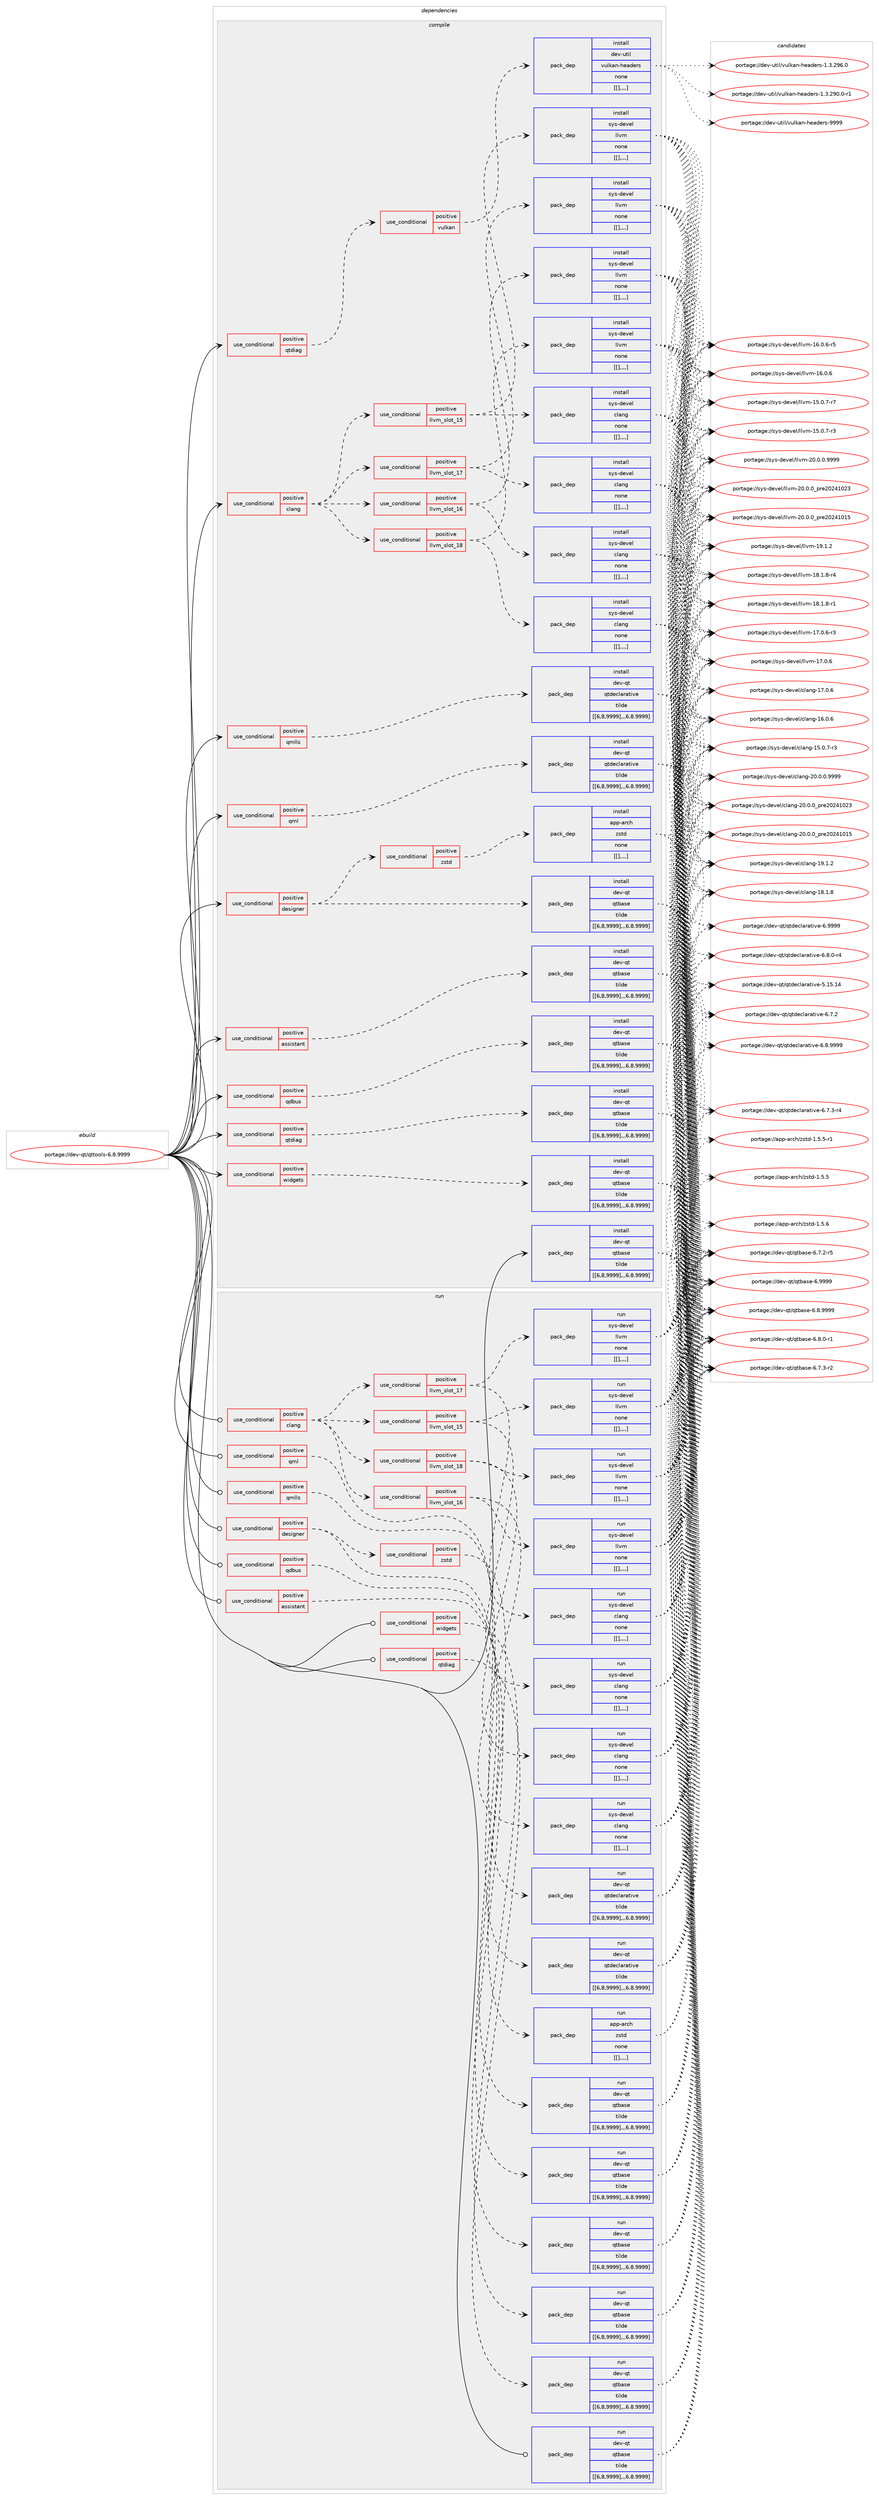 digraph prolog {

# *************
# Graph options
# *************

newrank=true;
concentrate=true;
compound=true;
graph [rankdir=LR,fontname=Helvetica,fontsize=10,ranksep=1.5];#, ranksep=2.5, nodesep=0.2];
edge  [arrowhead=vee];
node  [fontname=Helvetica,fontsize=10];

# **********
# The ebuild
# **********

subgraph cluster_leftcol {
color=gray;
label=<<i>ebuild</i>>;
id [label="portage://dev-qt/qttools-6.8.9999", color=red, width=4, href="../dev-qt/qttools-6.8.9999.svg"];
}

# ****************
# The dependencies
# ****************

subgraph cluster_midcol {
color=gray;
label=<<i>dependencies</i>>;
subgraph cluster_compile {
fillcolor="#eeeeee";
style=filled;
label=<<i>compile</i>>;
subgraph cond45330 {
dependency178174 [label=<<TABLE BORDER="0" CELLBORDER="1" CELLSPACING="0" CELLPADDING="4"><TR><TD ROWSPAN="3" CELLPADDING="10">use_conditional</TD></TR><TR><TD>positive</TD></TR><TR><TD>assistant</TD></TR></TABLE>>, shape=none, color=red];
subgraph pack131517 {
dependency178217 [label=<<TABLE BORDER="0" CELLBORDER="1" CELLSPACING="0" CELLPADDING="4" WIDTH="220"><TR><TD ROWSPAN="6" CELLPADDING="30">pack_dep</TD></TR><TR><TD WIDTH="110">install</TD></TR><TR><TD>dev-qt</TD></TR><TR><TD>qtbase</TD></TR><TR><TD>tilde</TD></TR><TR><TD>[[6,8,9999],,,6.8.9999]</TD></TR></TABLE>>, shape=none, color=blue];
}
dependency178174:e -> dependency178217:w [weight=20,style="dashed",arrowhead="vee"];
}
id:e -> dependency178174:w [weight=20,style="solid",arrowhead="vee"];
subgraph cond45347 {
dependency178221 [label=<<TABLE BORDER="0" CELLBORDER="1" CELLSPACING="0" CELLPADDING="4"><TR><TD ROWSPAN="3" CELLPADDING="10">use_conditional</TD></TR><TR><TD>positive</TD></TR><TR><TD>clang</TD></TR></TABLE>>, shape=none, color=red];
subgraph cond45354 {
dependency178304 [label=<<TABLE BORDER="0" CELLBORDER="1" CELLSPACING="0" CELLPADDING="4"><TR><TD ROWSPAN="3" CELLPADDING="10">use_conditional</TD></TR><TR><TD>positive</TD></TR><TR><TD>llvm_slot_15</TD></TR></TABLE>>, shape=none, color=red];
subgraph pack131588 {
dependency178306 [label=<<TABLE BORDER="0" CELLBORDER="1" CELLSPACING="0" CELLPADDING="4" WIDTH="220"><TR><TD ROWSPAN="6" CELLPADDING="30">pack_dep</TD></TR><TR><TD WIDTH="110">install</TD></TR><TR><TD>sys-devel</TD></TR><TR><TD>clang</TD></TR><TR><TD>none</TD></TR><TR><TD>[[],,,,]</TD></TR></TABLE>>, shape=none, color=blue];
}
dependency178304:e -> dependency178306:w [weight=20,style="dashed",arrowhead="vee"];
subgraph pack131593 {
dependency178332 [label=<<TABLE BORDER="0" CELLBORDER="1" CELLSPACING="0" CELLPADDING="4" WIDTH="220"><TR><TD ROWSPAN="6" CELLPADDING="30">pack_dep</TD></TR><TR><TD WIDTH="110">install</TD></TR><TR><TD>sys-devel</TD></TR><TR><TD>llvm</TD></TR><TR><TD>none</TD></TR><TR><TD>[[],,,,]</TD></TR></TABLE>>, shape=none, color=blue];
}
dependency178304:e -> dependency178332:w [weight=20,style="dashed",arrowhead="vee"];
}
dependency178221:e -> dependency178304:w [weight=20,style="dashed",arrowhead="vee"];
subgraph cond45393 {
dependency178402 [label=<<TABLE BORDER="0" CELLBORDER="1" CELLSPACING="0" CELLPADDING="4"><TR><TD ROWSPAN="3" CELLPADDING="10">use_conditional</TD></TR><TR><TD>positive</TD></TR><TR><TD>llvm_slot_16</TD></TR></TABLE>>, shape=none, color=red];
subgraph pack131666 {
dependency178446 [label=<<TABLE BORDER="0" CELLBORDER="1" CELLSPACING="0" CELLPADDING="4" WIDTH="220"><TR><TD ROWSPAN="6" CELLPADDING="30">pack_dep</TD></TR><TR><TD WIDTH="110">install</TD></TR><TR><TD>sys-devel</TD></TR><TR><TD>clang</TD></TR><TR><TD>none</TD></TR><TR><TD>[[],,,,]</TD></TR></TABLE>>, shape=none, color=blue];
}
dependency178402:e -> dependency178446:w [weight=20,style="dashed",arrowhead="vee"];
subgraph pack131683 {
dependency178487 [label=<<TABLE BORDER="0" CELLBORDER="1" CELLSPACING="0" CELLPADDING="4" WIDTH="220"><TR><TD ROWSPAN="6" CELLPADDING="30">pack_dep</TD></TR><TR><TD WIDTH="110">install</TD></TR><TR><TD>sys-devel</TD></TR><TR><TD>llvm</TD></TR><TR><TD>none</TD></TR><TR><TD>[[],,,,]</TD></TR></TABLE>>, shape=none, color=blue];
}
dependency178402:e -> dependency178487:w [weight=20,style="dashed",arrowhead="vee"];
}
dependency178221:e -> dependency178402:w [weight=20,style="dashed",arrowhead="vee"];
subgraph cond45452 {
dependency178537 [label=<<TABLE BORDER="0" CELLBORDER="1" CELLSPACING="0" CELLPADDING="4"><TR><TD ROWSPAN="3" CELLPADDING="10">use_conditional</TD></TR><TR><TD>positive</TD></TR><TR><TD>llvm_slot_17</TD></TR></TABLE>>, shape=none, color=red];
subgraph pack131738 {
dependency178541 [label=<<TABLE BORDER="0" CELLBORDER="1" CELLSPACING="0" CELLPADDING="4" WIDTH="220"><TR><TD ROWSPAN="6" CELLPADDING="30">pack_dep</TD></TR><TR><TD WIDTH="110">install</TD></TR><TR><TD>sys-devel</TD></TR><TR><TD>clang</TD></TR><TR><TD>none</TD></TR><TR><TD>[[],,,,]</TD></TR></TABLE>>, shape=none, color=blue];
}
dependency178537:e -> dependency178541:w [weight=20,style="dashed",arrowhead="vee"];
subgraph pack131741 {
dependency178593 [label=<<TABLE BORDER="0" CELLBORDER="1" CELLSPACING="0" CELLPADDING="4" WIDTH="220"><TR><TD ROWSPAN="6" CELLPADDING="30">pack_dep</TD></TR><TR><TD WIDTH="110">install</TD></TR><TR><TD>sys-devel</TD></TR><TR><TD>llvm</TD></TR><TR><TD>none</TD></TR><TR><TD>[[],,,,]</TD></TR></TABLE>>, shape=none, color=blue];
}
dependency178537:e -> dependency178593:w [weight=20,style="dashed",arrowhead="vee"];
}
dependency178221:e -> dependency178537:w [weight=20,style="dashed",arrowhead="vee"];
subgraph cond45511 {
dependency178706 [label=<<TABLE BORDER="0" CELLBORDER="1" CELLSPACING="0" CELLPADDING="4"><TR><TD ROWSPAN="3" CELLPADDING="10">use_conditional</TD></TR><TR><TD>positive</TD></TR><TR><TD>llvm_slot_18</TD></TR></TABLE>>, shape=none, color=red];
subgraph pack131851 {
dependency178724 [label=<<TABLE BORDER="0" CELLBORDER="1" CELLSPACING="0" CELLPADDING="4" WIDTH="220"><TR><TD ROWSPAN="6" CELLPADDING="30">pack_dep</TD></TR><TR><TD WIDTH="110">install</TD></TR><TR><TD>sys-devel</TD></TR><TR><TD>clang</TD></TR><TR><TD>none</TD></TR><TR><TD>[[],,,,]</TD></TR></TABLE>>, shape=none, color=blue];
}
dependency178706:e -> dependency178724:w [weight=20,style="dashed",arrowhead="vee"];
subgraph pack131872 {
dependency178731 [label=<<TABLE BORDER="0" CELLBORDER="1" CELLSPACING="0" CELLPADDING="4" WIDTH="220"><TR><TD ROWSPAN="6" CELLPADDING="30">pack_dep</TD></TR><TR><TD WIDTH="110">install</TD></TR><TR><TD>sys-devel</TD></TR><TR><TD>llvm</TD></TR><TR><TD>none</TD></TR><TR><TD>[[],,,,]</TD></TR></TABLE>>, shape=none, color=blue];
}
dependency178706:e -> dependency178731:w [weight=20,style="dashed",arrowhead="vee"];
}
dependency178221:e -> dependency178706:w [weight=20,style="dashed",arrowhead="vee"];
}
id:e -> dependency178221:w [weight=20,style="solid",arrowhead="vee"];
subgraph cond45524 {
dependency178738 [label=<<TABLE BORDER="0" CELLBORDER="1" CELLSPACING="0" CELLPADDING="4"><TR><TD ROWSPAN="3" CELLPADDING="10">use_conditional</TD></TR><TR><TD>positive</TD></TR><TR><TD>designer</TD></TR></TABLE>>, shape=none, color=red];
subgraph pack131885 {
dependency178785 [label=<<TABLE BORDER="0" CELLBORDER="1" CELLSPACING="0" CELLPADDING="4" WIDTH="220"><TR><TD ROWSPAN="6" CELLPADDING="30">pack_dep</TD></TR><TR><TD WIDTH="110">install</TD></TR><TR><TD>dev-qt</TD></TR><TR><TD>qtbase</TD></TR><TR><TD>tilde</TD></TR><TR><TD>[[6,8,9999],,,6.8.9999]</TD></TR></TABLE>>, shape=none, color=blue];
}
dependency178738:e -> dependency178785:w [weight=20,style="dashed",arrowhead="vee"];
subgraph cond45541 {
dependency178786 [label=<<TABLE BORDER="0" CELLBORDER="1" CELLSPACING="0" CELLPADDING="4"><TR><TD ROWSPAN="3" CELLPADDING="10">use_conditional</TD></TR><TR><TD>positive</TD></TR><TR><TD>zstd</TD></TR></TABLE>>, shape=none, color=red];
subgraph pack131941 {
dependency178847 [label=<<TABLE BORDER="0" CELLBORDER="1" CELLSPACING="0" CELLPADDING="4" WIDTH="220"><TR><TD ROWSPAN="6" CELLPADDING="30">pack_dep</TD></TR><TR><TD WIDTH="110">install</TD></TR><TR><TD>app-arch</TD></TR><TR><TD>zstd</TD></TR><TR><TD>none</TD></TR><TR><TD>[[],,,,]</TD></TR></TABLE>>, shape=none, color=blue];
}
dependency178786:e -> dependency178847:w [weight=20,style="dashed",arrowhead="vee"];
}
dependency178738:e -> dependency178786:w [weight=20,style="dashed",arrowhead="vee"];
}
id:e -> dependency178738:w [weight=20,style="solid",arrowhead="vee"];
subgraph cond45575 {
dependency178852 [label=<<TABLE BORDER="0" CELLBORDER="1" CELLSPACING="0" CELLPADDING="4"><TR><TD ROWSPAN="3" CELLPADDING="10">use_conditional</TD></TR><TR><TD>positive</TD></TR><TR><TD>qdbus</TD></TR></TABLE>>, shape=none, color=red];
subgraph pack131969 {
dependency179066 [label=<<TABLE BORDER="0" CELLBORDER="1" CELLSPACING="0" CELLPADDING="4" WIDTH="220"><TR><TD ROWSPAN="6" CELLPADDING="30">pack_dep</TD></TR><TR><TD WIDTH="110">install</TD></TR><TR><TD>dev-qt</TD></TR><TR><TD>qtbase</TD></TR><TR><TD>tilde</TD></TR><TR><TD>[[6,8,9999],,,6.8.9999]</TD></TR></TABLE>>, shape=none, color=blue];
}
dependency178852:e -> dependency179066:w [weight=20,style="dashed",arrowhead="vee"];
}
id:e -> dependency178852:w [weight=20,style="solid",arrowhead="vee"];
subgraph cond45650 {
dependency179090 [label=<<TABLE BORDER="0" CELLBORDER="1" CELLSPACING="0" CELLPADDING="4"><TR><TD ROWSPAN="3" CELLPADDING="10">use_conditional</TD></TR><TR><TD>positive</TD></TR><TR><TD>qml</TD></TR></TABLE>>, shape=none, color=red];
subgraph pack132156 {
dependency179199 [label=<<TABLE BORDER="0" CELLBORDER="1" CELLSPACING="0" CELLPADDING="4" WIDTH="220"><TR><TD ROWSPAN="6" CELLPADDING="30">pack_dep</TD></TR><TR><TD WIDTH="110">install</TD></TR><TR><TD>dev-qt</TD></TR><TR><TD>qtdeclarative</TD></TR><TR><TD>tilde</TD></TR><TR><TD>[[6,8,9999],,,6.8.9999]</TD></TR></TABLE>>, shape=none, color=blue];
}
dependency179090:e -> dependency179199:w [weight=20,style="dashed",arrowhead="vee"];
}
id:e -> dependency179090:w [weight=20,style="solid",arrowhead="vee"];
subgraph cond45705 {
dependency179244 [label=<<TABLE BORDER="0" CELLBORDER="1" CELLSPACING="0" CELLPADDING="4"><TR><TD ROWSPAN="3" CELLPADDING="10">use_conditional</TD></TR><TR><TD>positive</TD></TR><TR><TD>qmlls</TD></TR></TABLE>>, shape=none, color=red];
subgraph pack132254 {
dependency179346 [label=<<TABLE BORDER="0" CELLBORDER="1" CELLSPACING="0" CELLPADDING="4" WIDTH="220"><TR><TD ROWSPAN="6" CELLPADDING="30">pack_dep</TD></TR><TR><TD WIDTH="110">install</TD></TR><TR><TD>dev-qt</TD></TR><TR><TD>qtdeclarative</TD></TR><TR><TD>tilde</TD></TR><TR><TD>[[6,8,9999],,,6.8.9999]</TD></TR></TABLE>>, shape=none, color=blue];
}
dependency179244:e -> dependency179346:w [weight=20,style="dashed",arrowhead="vee"];
}
id:e -> dependency179244:w [weight=20,style="solid",arrowhead="vee"];
subgraph cond45759 {
dependency179371 [label=<<TABLE BORDER="0" CELLBORDER="1" CELLSPACING="0" CELLPADDING="4"><TR><TD ROWSPAN="3" CELLPADDING="10">use_conditional</TD></TR><TR><TD>positive</TD></TR><TR><TD>qtdiag</TD></TR></TABLE>>, shape=none, color=red];
subgraph cond45766 {
dependency179392 [label=<<TABLE BORDER="0" CELLBORDER="1" CELLSPACING="0" CELLPADDING="4"><TR><TD ROWSPAN="3" CELLPADDING="10">use_conditional</TD></TR><TR><TD>positive</TD></TR><TR><TD>vulkan</TD></TR></TABLE>>, shape=none, color=red];
subgraph pack132283 {
dependency179418 [label=<<TABLE BORDER="0" CELLBORDER="1" CELLSPACING="0" CELLPADDING="4" WIDTH="220"><TR><TD ROWSPAN="6" CELLPADDING="30">pack_dep</TD></TR><TR><TD WIDTH="110">install</TD></TR><TR><TD>dev-util</TD></TR><TR><TD>vulkan-headers</TD></TR><TR><TD>none</TD></TR><TR><TD>[[],,,,]</TD></TR></TABLE>>, shape=none, color=blue];
}
dependency179392:e -> dependency179418:w [weight=20,style="dashed",arrowhead="vee"];
}
dependency179371:e -> dependency179392:w [weight=20,style="dashed",arrowhead="vee"];
}
id:e -> dependency179371:w [weight=20,style="solid",arrowhead="vee"];
subgraph cond45819 {
dependency179545 [label=<<TABLE BORDER="0" CELLBORDER="1" CELLSPACING="0" CELLPADDING="4"><TR><TD ROWSPAN="3" CELLPADDING="10">use_conditional</TD></TR><TR><TD>positive</TD></TR><TR><TD>qtdiag</TD></TR></TABLE>>, shape=none, color=red];
subgraph pack132393 {
dependency179644 [label=<<TABLE BORDER="0" CELLBORDER="1" CELLSPACING="0" CELLPADDING="4" WIDTH="220"><TR><TD ROWSPAN="6" CELLPADDING="30">pack_dep</TD></TR><TR><TD WIDTH="110">install</TD></TR><TR><TD>dev-qt</TD></TR><TR><TD>qtbase</TD></TR><TR><TD>tilde</TD></TR><TR><TD>[[6,8,9999],,,6.8.9999]</TD></TR></TABLE>>, shape=none, color=blue];
}
dependency179545:e -> dependency179644:w [weight=20,style="dashed",arrowhead="vee"];
}
id:e -> dependency179545:w [weight=20,style="solid",arrowhead="vee"];
subgraph cond45889 {
dependency179665 [label=<<TABLE BORDER="0" CELLBORDER="1" CELLSPACING="0" CELLPADDING="4"><TR><TD ROWSPAN="3" CELLPADDING="10">use_conditional</TD></TR><TR><TD>positive</TD></TR><TR><TD>widgets</TD></TR></TABLE>>, shape=none, color=red];
subgraph pack132438 {
dependency179710 [label=<<TABLE BORDER="0" CELLBORDER="1" CELLSPACING="0" CELLPADDING="4" WIDTH="220"><TR><TD ROWSPAN="6" CELLPADDING="30">pack_dep</TD></TR><TR><TD WIDTH="110">install</TD></TR><TR><TD>dev-qt</TD></TR><TR><TD>qtbase</TD></TR><TR><TD>tilde</TD></TR><TR><TD>[[6,8,9999],,,6.8.9999]</TD></TR></TABLE>>, shape=none, color=blue];
}
dependency179665:e -> dependency179710:w [weight=20,style="dashed",arrowhead="vee"];
}
id:e -> dependency179665:w [weight=20,style="solid",arrowhead="vee"];
subgraph pack132463 {
dependency179758 [label=<<TABLE BORDER="0" CELLBORDER="1" CELLSPACING="0" CELLPADDING="4" WIDTH="220"><TR><TD ROWSPAN="6" CELLPADDING="30">pack_dep</TD></TR><TR><TD WIDTH="110">install</TD></TR><TR><TD>dev-qt</TD></TR><TR><TD>qtbase</TD></TR><TR><TD>tilde</TD></TR><TR><TD>[[6,8,9999],,,6.8.9999]</TD></TR></TABLE>>, shape=none, color=blue];
}
id:e -> dependency179758:w [weight=20,style="solid",arrowhead="vee"];
}
subgraph cluster_compileandrun {
fillcolor="#eeeeee";
style=filled;
label=<<i>compile and run</i>>;
}
subgraph cluster_run {
fillcolor="#eeeeee";
style=filled;
label=<<i>run</i>>;
subgraph cond45940 {
dependency179784 [label=<<TABLE BORDER="0" CELLBORDER="1" CELLSPACING="0" CELLPADDING="4"><TR><TD ROWSPAN="3" CELLPADDING="10">use_conditional</TD></TR><TR><TD>positive</TD></TR><TR><TD>assistant</TD></TR></TABLE>>, shape=none, color=red];
subgraph pack132515 {
dependency179879 [label=<<TABLE BORDER="0" CELLBORDER="1" CELLSPACING="0" CELLPADDING="4" WIDTH="220"><TR><TD ROWSPAN="6" CELLPADDING="30">pack_dep</TD></TR><TR><TD WIDTH="110">run</TD></TR><TR><TD>dev-qt</TD></TR><TR><TD>qtbase</TD></TR><TR><TD>tilde</TD></TR><TR><TD>[[6,8,9999],,,6.8.9999]</TD></TR></TABLE>>, shape=none, color=blue];
}
dependency179784:e -> dependency179879:w [weight=20,style="dashed",arrowhead="vee"];
}
id:e -> dependency179784:w [weight=20,style="solid",arrowhead="odot"];
subgraph cond45989 {
dependency179888 [label=<<TABLE BORDER="0" CELLBORDER="1" CELLSPACING="0" CELLPADDING="4"><TR><TD ROWSPAN="3" CELLPADDING="10">use_conditional</TD></TR><TR><TD>positive</TD></TR><TR><TD>clang</TD></TR></TABLE>>, shape=none, color=red];
subgraph cond45994 {
dependency179925 [label=<<TABLE BORDER="0" CELLBORDER="1" CELLSPACING="0" CELLPADDING="4"><TR><TD ROWSPAN="3" CELLPADDING="10">use_conditional</TD></TR><TR><TD>positive</TD></TR><TR><TD>llvm_slot_15</TD></TR></TABLE>>, shape=none, color=red];
subgraph pack132601 {
dependency179996 [label=<<TABLE BORDER="0" CELLBORDER="1" CELLSPACING="0" CELLPADDING="4" WIDTH="220"><TR><TD ROWSPAN="6" CELLPADDING="30">pack_dep</TD></TR><TR><TD WIDTH="110">run</TD></TR><TR><TD>sys-devel</TD></TR><TR><TD>clang</TD></TR><TR><TD>none</TD></TR><TR><TD>[[],,,,]</TD></TR></TABLE>>, shape=none, color=blue];
}
dependency179925:e -> dependency179996:w [weight=20,style="dashed",arrowhead="vee"];
subgraph pack132639 {
dependency180042 [label=<<TABLE BORDER="0" CELLBORDER="1" CELLSPACING="0" CELLPADDING="4" WIDTH="220"><TR><TD ROWSPAN="6" CELLPADDING="30">pack_dep</TD></TR><TR><TD WIDTH="110">run</TD></TR><TR><TD>sys-devel</TD></TR><TR><TD>llvm</TD></TR><TR><TD>none</TD></TR><TR><TD>[[],,,,]</TD></TR></TABLE>>, shape=none, color=blue];
}
dependency179925:e -> dependency180042:w [weight=20,style="dashed",arrowhead="vee"];
}
dependency179888:e -> dependency179925:w [weight=20,style="dashed",arrowhead="vee"];
subgraph cond46052 {
dependency180068 [label=<<TABLE BORDER="0" CELLBORDER="1" CELLSPACING="0" CELLPADDING="4"><TR><TD ROWSPAN="3" CELLPADDING="10">use_conditional</TD></TR><TR><TD>positive</TD></TR><TR><TD>llvm_slot_16</TD></TR></TABLE>>, shape=none, color=red];
subgraph pack132680 {
dependency180095 [label=<<TABLE BORDER="0" CELLBORDER="1" CELLSPACING="0" CELLPADDING="4" WIDTH="220"><TR><TD ROWSPAN="6" CELLPADDING="30">pack_dep</TD></TR><TR><TD WIDTH="110">run</TD></TR><TR><TD>sys-devel</TD></TR><TR><TD>clang</TD></TR><TR><TD>none</TD></TR><TR><TD>[[],,,,]</TD></TR></TABLE>>, shape=none, color=blue];
}
dependency180068:e -> dependency180095:w [weight=20,style="dashed",arrowhead="vee"];
subgraph pack132700 {
dependency180101 [label=<<TABLE BORDER="0" CELLBORDER="1" CELLSPACING="0" CELLPADDING="4" WIDTH="220"><TR><TD ROWSPAN="6" CELLPADDING="30">pack_dep</TD></TR><TR><TD WIDTH="110">run</TD></TR><TR><TD>sys-devel</TD></TR><TR><TD>llvm</TD></TR><TR><TD>none</TD></TR><TR><TD>[[],,,,]</TD></TR></TABLE>>, shape=none, color=blue];
}
dependency180068:e -> dependency180101:w [weight=20,style="dashed",arrowhead="vee"];
}
dependency179888:e -> dependency180068:w [weight=20,style="dashed",arrowhead="vee"];
subgraph cond46067 {
dependency180149 [label=<<TABLE BORDER="0" CELLBORDER="1" CELLSPACING="0" CELLPADDING="4"><TR><TD ROWSPAN="3" CELLPADDING="10">use_conditional</TD></TR><TR><TD>positive</TD></TR><TR><TD>llvm_slot_17</TD></TR></TABLE>>, shape=none, color=red];
subgraph pack132756 {
dependency180174 [label=<<TABLE BORDER="0" CELLBORDER="1" CELLSPACING="0" CELLPADDING="4" WIDTH="220"><TR><TD ROWSPAN="6" CELLPADDING="30">pack_dep</TD></TR><TR><TD WIDTH="110">run</TD></TR><TR><TD>sys-devel</TD></TR><TR><TD>clang</TD></TR><TR><TD>none</TD></TR><TR><TD>[[],,,,]</TD></TR></TABLE>>, shape=none, color=blue];
}
dependency180149:e -> dependency180174:w [weight=20,style="dashed",arrowhead="vee"];
subgraph pack132776 {
dependency180204 [label=<<TABLE BORDER="0" CELLBORDER="1" CELLSPACING="0" CELLPADDING="4" WIDTH="220"><TR><TD ROWSPAN="6" CELLPADDING="30">pack_dep</TD></TR><TR><TD WIDTH="110">run</TD></TR><TR><TD>sys-devel</TD></TR><TR><TD>llvm</TD></TR><TR><TD>none</TD></TR><TR><TD>[[],,,,]</TD></TR></TABLE>>, shape=none, color=blue];
}
dependency180149:e -> dependency180204:w [weight=20,style="dashed",arrowhead="vee"];
}
dependency179888:e -> dependency180149:w [weight=20,style="dashed",arrowhead="vee"];
subgraph cond46086 {
dependency180262 [label=<<TABLE BORDER="0" CELLBORDER="1" CELLSPACING="0" CELLPADDING="4"><TR><TD ROWSPAN="3" CELLPADDING="10">use_conditional</TD></TR><TR><TD>positive</TD></TR><TR><TD>llvm_slot_18</TD></TR></TABLE>>, shape=none, color=red];
subgraph pack132856 {
dependency180314 [label=<<TABLE BORDER="0" CELLBORDER="1" CELLSPACING="0" CELLPADDING="4" WIDTH="220"><TR><TD ROWSPAN="6" CELLPADDING="30">pack_dep</TD></TR><TR><TD WIDTH="110">run</TD></TR><TR><TD>sys-devel</TD></TR><TR><TD>clang</TD></TR><TR><TD>none</TD></TR><TR><TD>[[],,,,]</TD></TR></TABLE>>, shape=none, color=blue];
}
dependency180262:e -> dependency180314:w [weight=20,style="dashed",arrowhead="vee"];
subgraph pack132862 {
dependency180382 [label=<<TABLE BORDER="0" CELLBORDER="1" CELLSPACING="0" CELLPADDING="4" WIDTH="220"><TR><TD ROWSPAN="6" CELLPADDING="30">pack_dep</TD></TR><TR><TD WIDTH="110">run</TD></TR><TR><TD>sys-devel</TD></TR><TR><TD>llvm</TD></TR><TR><TD>none</TD></TR><TR><TD>[[],,,,]</TD></TR></TABLE>>, shape=none, color=blue];
}
dependency180262:e -> dependency180382:w [weight=20,style="dashed",arrowhead="vee"];
}
dependency179888:e -> dependency180262:w [weight=20,style="dashed",arrowhead="vee"];
}
id:e -> dependency179888:w [weight=20,style="solid",arrowhead="odot"];
subgraph cond46135 {
dependency180418 [label=<<TABLE BORDER="0" CELLBORDER="1" CELLSPACING="0" CELLPADDING="4"><TR><TD ROWSPAN="3" CELLPADDING="10">use_conditional</TD></TR><TR><TD>positive</TD></TR><TR><TD>designer</TD></TR></TABLE>>, shape=none, color=red];
subgraph pack132940 {
dependency180424 [label=<<TABLE BORDER="0" CELLBORDER="1" CELLSPACING="0" CELLPADDING="4" WIDTH="220"><TR><TD ROWSPAN="6" CELLPADDING="30">pack_dep</TD></TR><TR><TD WIDTH="110">run</TD></TR><TR><TD>dev-qt</TD></TR><TR><TD>qtbase</TD></TR><TR><TD>tilde</TD></TR><TR><TD>[[6,8,9999],,,6.8.9999]</TD></TR></TABLE>>, shape=none, color=blue];
}
dependency180418:e -> dependency180424:w [weight=20,style="dashed",arrowhead="vee"];
subgraph cond46144 {
dependency180458 [label=<<TABLE BORDER="0" CELLBORDER="1" CELLSPACING="0" CELLPADDING="4"><TR><TD ROWSPAN="3" CELLPADDING="10">use_conditional</TD></TR><TR><TD>positive</TD></TR><TR><TD>zstd</TD></TR></TABLE>>, shape=none, color=red];
subgraph pack133002 {
dependency180543 [label=<<TABLE BORDER="0" CELLBORDER="1" CELLSPACING="0" CELLPADDING="4" WIDTH="220"><TR><TD ROWSPAN="6" CELLPADDING="30">pack_dep</TD></TR><TR><TD WIDTH="110">run</TD></TR><TR><TD>app-arch</TD></TR><TR><TD>zstd</TD></TR><TR><TD>none</TD></TR><TR><TD>[[],,,,]</TD></TR></TABLE>>, shape=none, color=blue];
}
dependency180458:e -> dependency180543:w [weight=20,style="dashed",arrowhead="vee"];
}
dependency180418:e -> dependency180458:w [weight=20,style="dashed",arrowhead="vee"];
}
id:e -> dependency180418:w [weight=20,style="solid",arrowhead="odot"];
subgraph cond46175 {
dependency180615 [label=<<TABLE BORDER="0" CELLBORDER="1" CELLSPACING="0" CELLPADDING="4"><TR><TD ROWSPAN="3" CELLPADDING="10">use_conditional</TD></TR><TR><TD>positive</TD></TR><TR><TD>qdbus</TD></TR></TABLE>>, shape=none, color=red];
subgraph pack133083 {
dependency180658 [label=<<TABLE BORDER="0" CELLBORDER="1" CELLSPACING="0" CELLPADDING="4" WIDTH="220"><TR><TD ROWSPAN="6" CELLPADDING="30">pack_dep</TD></TR><TR><TD WIDTH="110">run</TD></TR><TR><TD>dev-qt</TD></TR><TR><TD>qtbase</TD></TR><TR><TD>tilde</TD></TR><TR><TD>[[6,8,9999],,,6.8.9999]</TD></TR></TABLE>>, shape=none, color=blue];
}
dependency180615:e -> dependency180658:w [weight=20,style="dashed",arrowhead="vee"];
}
id:e -> dependency180615:w [weight=20,style="solid",arrowhead="odot"];
subgraph cond46212 {
dependency180663 [label=<<TABLE BORDER="0" CELLBORDER="1" CELLSPACING="0" CELLPADDING="4"><TR><TD ROWSPAN="3" CELLPADDING="10">use_conditional</TD></TR><TR><TD>positive</TD></TR><TR><TD>qml</TD></TR></TABLE>>, shape=none, color=red];
subgraph pack133115 {
dependency180668 [label=<<TABLE BORDER="0" CELLBORDER="1" CELLSPACING="0" CELLPADDING="4" WIDTH="220"><TR><TD ROWSPAN="6" CELLPADDING="30">pack_dep</TD></TR><TR><TD WIDTH="110">run</TD></TR><TR><TD>dev-qt</TD></TR><TR><TD>qtdeclarative</TD></TR><TR><TD>tilde</TD></TR><TR><TD>[[6,8,9999],,,6.8.9999]</TD></TR></TABLE>>, shape=none, color=blue];
}
dependency180663:e -> dependency180668:w [weight=20,style="dashed",arrowhead="vee"];
}
id:e -> dependency180663:w [weight=20,style="solid",arrowhead="odot"];
subgraph cond46237 {
dependency180778 [label=<<TABLE BORDER="0" CELLBORDER="1" CELLSPACING="0" CELLPADDING="4"><TR><TD ROWSPAN="3" CELLPADDING="10">use_conditional</TD></TR><TR><TD>positive</TD></TR><TR><TD>qmlls</TD></TR></TABLE>>, shape=none, color=red];
subgraph pack133199 {
dependency180782 [label=<<TABLE BORDER="0" CELLBORDER="1" CELLSPACING="0" CELLPADDING="4" WIDTH="220"><TR><TD ROWSPAN="6" CELLPADDING="30">pack_dep</TD></TR><TR><TD WIDTH="110">run</TD></TR><TR><TD>dev-qt</TD></TR><TR><TD>qtdeclarative</TD></TR><TR><TD>tilde</TD></TR><TR><TD>[[6,8,9999],,,6.8.9999]</TD></TR></TABLE>>, shape=none, color=blue];
}
dependency180778:e -> dependency180782:w [weight=20,style="dashed",arrowhead="vee"];
}
id:e -> dependency180778:w [weight=20,style="solid",arrowhead="odot"];
subgraph cond46262 {
dependency180824 [label=<<TABLE BORDER="0" CELLBORDER="1" CELLSPACING="0" CELLPADDING="4"><TR><TD ROWSPAN="3" CELLPADDING="10">use_conditional</TD></TR><TR><TD>positive</TD></TR><TR><TD>qtdiag</TD></TR></TABLE>>, shape=none, color=red];
subgraph pack133229 {
dependency180826 [label=<<TABLE BORDER="0" CELLBORDER="1" CELLSPACING="0" CELLPADDING="4" WIDTH="220"><TR><TD ROWSPAN="6" CELLPADDING="30">pack_dep</TD></TR><TR><TD WIDTH="110">run</TD></TR><TR><TD>dev-qt</TD></TR><TR><TD>qtbase</TD></TR><TR><TD>tilde</TD></TR><TR><TD>[[6,8,9999],,,6.8.9999]</TD></TR></TABLE>>, shape=none, color=blue];
}
dependency180824:e -> dependency180826:w [weight=20,style="dashed",arrowhead="vee"];
}
id:e -> dependency180824:w [weight=20,style="solid",arrowhead="odot"];
subgraph cond46264 {
dependency180857 [label=<<TABLE BORDER="0" CELLBORDER="1" CELLSPACING="0" CELLPADDING="4"><TR><TD ROWSPAN="3" CELLPADDING="10">use_conditional</TD></TR><TR><TD>positive</TD></TR><TR><TD>widgets</TD></TR></TABLE>>, shape=none, color=red];
subgraph pack133341 {
dependency181032 [label=<<TABLE BORDER="0" CELLBORDER="1" CELLSPACING="0" CELLPADDING="4" WIDTH="220"><TR><TD ROWSPAN="6" CELLPADDING="30">pack_dep</TD></TR><TR><TD WIDTH="110">run</TD></TR><TR><TD>dev-qt</TD></TR><TR><TD>qtbase</TD></TR><TR><TD>tilde</TD></TR><TR><TD>[[6,8,9999],,,6.8.9999]</TD></TR></TABLE>>, shape=none, color=blue];
}
dependency180857:e -> dependency181032:w [weight=20,style="dashed",arrowhead="vee"];
}
id:e -> dependency180857:w [weight=20,style="solid",arrowhead="odot"];
subgraph pack133388 {
dependency181106 [label=<<TABLE BORDER="0" CELLBORDER="1" CELLSPACING="0" CELLPADDING="4" WIDTH="220"><TR><TD ROWSPAN="6" CELLPADDING="30">pack_dep</TD></TR><TR><TD WIDTH="110">run</TD></TR><TR><TD>dev-qt</TD></TR><TR><TD>qtbase</TD></TR><TR><TD>tilde</TD></TR><TR><TD>[[6,8,9999],,,6.8.9999]</TD></TR></TABLE>>, shape=none, color=blue];
}
id:e -> dependency181106:w [weight=20,style="solid",arrowhead="odot"];
}
}

# **************
# The candidates
# **************

subgraph cluster_choices {
rank=same;
color=gray;
label=<<i>candidates</i>>;

subgraph choice132252 {
color=black;
nodesep=1;
choice1001011184511311647113116989711510145544657575757 [label="portage://dev-qt/qtbase-6.9999", color=red, width=4,href="../dev-qt/qtbase-6.9999.svg"];
choice10010111845113116471131169897115101455446564657575757 [label="portage://dev-qt/qtbase-6.8.9999", color=red, width=4,href="../dev-qt/qtbase-6.8.9999.svg"];
choice100101118451131164711311698971151014554465646484511449 [label="portage://dev-qt/qtbase-6.8.0-r1", color=red, width=4,href="../dev-qt/qtbase-6.8.0-r1.svg"];
choice100101118451131164711311698971151014554465546514511450 [label="portage://dev-qt/qtbase-6.7.3-r2", color=red, width=4,href="../dev-qt/qtbase-6.7.3-r2.svg"];
choice100101118451131164711311698971151014554465546504511453 [label="portage://dev-qt/qtbase-6.7.2-r5", color=red, width=4,href="../dev-qt/qtbase-6.7.2-r5.svg"];
dependency178217:e -> choice1001011184511311647113116989711510145544657575757:w [style=dotted,weight="100"];
dependency178217:e -> choice10010111845113116471131169897115101455446564657575757:w [style=dotted,weight="100"];
dependency178217:e -> choice100101118451131164711311698971151014554465646484511449:w [style=dotted,weight="100"];
dependency178217:e -> choice100101118451131164711311698971151014554465546514511450:w [style=dotted,weight="100"];
dependency178217:e -> choice100101118451131164711311698971151014554465546504511453:w [style=dotted,weight="100"];
}
subgraph choice132254 {
color=black;
nodesep=1;
choice11512111545100101118101108479910897110103455048464846484657575757 [label="portage://sys-devel/clang-20.0.0.9999", color=red, width=4,href="../sys-devel/clang-20.0.0.9999.svg"];
choice1151211154510010111810110847991089711010345504846484648951121141015048505249485051 [label="portage://sys-devel/clang-20.0.0_pre20241023", color=red, width=4,href="../sys-devel/clang-20.0.0_pre20241023.svg"];
choice1151211154510010111810110847991089711010345504846484648951121141015048505249484953 [label="portage://sys-devel/clang-20.0.0_pre20241015", color=red, width=4,href="../sys-devel/clang-20.0.0_pre20241015.svg"];
choice1151211154510010111810110847991089711010345495746494650 [label="portage://sys-devel/clang-19.1.2", color=red, width=4,href="../sys-devel/clang-19.1.2.svg"];
choice1151211154510010111810110847991089711010345495646494656 [label="portage://sys-devel/clang-18.1.8", color=red, width=4,href="../sys-devel/clang-18.1.8.svg"];
choice1151211154510010111810110847991089711010345495546484654 [label="portage://sys-devel/clang-17.0.6", color=red, width=4,href="../sys-devel/clang-17.0.6.svg"];
choice1151211154510010111810110847991089711010345495446484654 [label="portage://sys-devel/clang-16.0.6", color=red, width=4,href="../sys-devel/clang-16.0.6.svg"];
choice11512111545100101118101108479910897110103454953464846554511451 [label="portage://sys-devel/clang-15.0.7-r3", color=red, width=4,href="../sys-devel/clang-15.0.7-r3.svg"];
dependency178306:e -> choice11512111545100101118101108479910897110103455048464846484657575757:w [style=dotted,weight="100"];
dependency178306:e -> choice1151211154510010111810110847991089711010345504846484648951121141015048505249485051:w [style=dotted,weight="100"];
dependency178306:e -> choice1151211154510010111810110847991089711010345504846484648951121141015048505249484953:w [style=dotted,weight="100"];
dependency178306:e -> choice1151211154510010111810110847991089711010345495746494650:w [style=dotted,weight="100"];
dependency178306:e -> choice1151211154510010111810110847991089711010345495646494656:w [style=dotted,weight="100"];
dependency178306:e -> choice1151211154510010111810110847991089711010345495546484654:w [style=dotted,weight="100"];
dependency178306:e -> choice1151211154510010111810110847991089711010345495446484654:w [style=dotted,weight="100"];
dependency178306:e -> choice11512111545100101118101108479910897110103454953464846554511451:w [style=dotted,weight="100"];
}
subgraph choice132270 {
color=black;
nodesep=1;
choice1151211154510010111810110847108108118109455048464846484657575757 [label="portage://sys-devel/llvm-20.0.0.9999", color=red, width=4,href="../sys-devel/llvm-20.0.0.9999.svg"];
choice115121115451001011181011084710810811810945504846484648951121141015048505249485051 [label="portage://sys-devel/llvm-20.0.0_pre20241023", color=red, width=4,href="../sys-devel/llvm-20.0.0_pre20241023.svg"];
choice115121115451001011181011084710810811810945504846484648951121141015048505249484953 [label="portage://sys-devel/llvm-20.0.0_pre20241015", color=red, width=4,href="../sys-devel/llvm-20.0.0_pre20241015.svg"];
choice115121115451001011181011084710810811810945495746494650 [label="portage://sys-devel/llvm-19.1.2", color=red, width=4,href="../sys-devel/llvm-19.1.2.svg"];
choice1151211154510010111810110847108108118109454956464946564511452 [label="portage://sys-devel/llvm-18.1.8-r4", color=red, width=4,href="../sys-devel/llvm-18.1.8-r4.svg"];
choice1151211154510010111810110847108108118109454956464946564511449 [label="portage://sys-devel/llvm-18.1.8-r1", color=red, width=4,href="../sys-devel/llvm-18.1.8-r1.svg"];
choice1151211154510010111810110847108108118109454955464846544511451 [label="portage://sys-devel/llvm-17.0.6-r3", color=red, width=4,href="../sys-devel/llvm-17.0.6-r3.svg"];
choice115121115451001011181011084710810811810945495546484654 [label="portage://sys-devel/llvm-17.0.6", color=red, width=4,href="../sys-devel/llvm-17.0.6.svg"];
choice1151211154510010111810110847108108118109454954464846544511453 [label="portage://sys-devel/llvm-16.0.6-r5", color=red, width=4,href="../sys-devel/llvm-16.0.6-r5.svg"];
choice115121115451001011181011084710810811810945495446484654 [label="portage://sys-devel/llvm-16.0.6", color=red, width=4,href="../sys-devel/llvm-16.0.6.svg"];
choice1151211154510010111810110847108108118109454953464846554511455 [label="portage://sys-devel/llvm-15.0.7-r7", color=red, width=4,href="../sys-devel/llvm-15.0.7-r7.svg"];
choice1151211154510010111810110847108108118109454953464846554511451 [label="portage://sys-devel/llvm-15.0.7-r3", color=red, width=4,href="../sys-devel/llvm-15.0.7-r3.svg"];
dependency178332:e -> choice1151211154510010111810110847108108118109455048464846484657575757:w [style=dotted,weight="100"];
dependency178332:e -> choice115121115451001011181011084710810811810945504846484648951121141015048505249485051:w [style=dotted,weight="100"];
dependency178332:e -> choice115121115451001011181011084710810811810945504846484648951121141015048505249484953:w [style=dotted,weight="100"];
dependency178332:e -> choice115121115451001011181011084710810811810945495746494650:w [style=dotted,weight="100"];
dependency178332:e -> choice1151211154510010111810110847108108118109454956464946564511452:w [style=dotted,weight="100"];
dependency178332:e -> choice1151211154510010111810110847108108118109454956464946564511449:w [style=dotted,weight="100"];
dependency178332:e -> choice1151211154510010111810110847108108118109454955464846544511451:w [style=dotted,weight="100"];
dependency178332:e -> choice115121115451001011181011084710810811810945495546484654:w [style=dotted,weight="100"];
dependency178332:e -> choice1151211154510010111810110847108108118109454954464846544511453:w [style=dotted,weight="100"];
dependency178332:e -> choice115121115451001011181011084710810811810945495446484654:w [style=dotted,weight="100"];
dependency178332:e -> choice1151211154510010111810110847108108118109454953464846554511455:w [style=dotted,weight="100"];
dependency178332:e -> choice1151211154510010111810110847108108118109454953464846554511451:w [style=dotted,weight="100"];
}
subgraph choice132272 {
color=black;
nodesep=1;
choice11512111545100101118101108479910897110103455048464846484657575757 [label="portage://sys-devel/clang-20.0.0.9999", color=red, width=4,href="../sys-devel/clang-20.0.0.9999.svg"];
choice1151211154510010111810110847991089711010345504846484648951121141015048505249485051 [label="portage://sys-devel/clang-20.0.0_pre20241023", color=red, width=4,href="../sys-devel/clang-20.0.0_pre20241023.svg"];
choice1151211154510010111810110847991089711010345504846484648951121141015048505249484953 [label="portage://sys-devel/clang-20.0.0_pre20241015", color=red, width=4,href="../sys-devel/clang-20.0.0_pre20241015.svg"];
choice1151211154510010111810110847991089711010345495746494650 [label="portage://sys-devel/clang-19.1.2", color=red, width=4,href="../sys-devel/clang-19.1.2.svg"];
choice1151211154510010111810110847991089711010345495646494656 [label="portage://sys-devel/clang-18.1.8", color=red, width=4,href="../sys-devel/clang-18.1.8.svg"];
choice1151211154510010111810110847991089711010345495546484654 [label="portage://sys-devel/clang-17.0.6", color=red, width=4,href="../sys-devel/clang-17.0.6.svg"];
choice1151211154510010111810110847991089711010345495446484654 [label="portage://sys-devel/clang-16.0.6", color=red, width=4,href="../sys-devel/clang-16.0.6.svg"];
choice11512111545100101118101108479910897110103454953464846554511451 [label="portage://sys-devel/clang-15.0.7-r3", color=red, width=4,href="../sys-devel/clang-15.0.7-r3.svg"];
dependency178446:e -> choice11512111545100101118101108479910897110103455048464846484657575757:w [style=dotted,weight="100"];
dependency178446:e -> choice1151211154510010111810110847991089711010345504846484648951121141015048505249485051:w [style=dotted,weight="100"];
dependency178446:e -> choice1151211154510010111810110847991089711010345504846484648951121141015048505249484953:w [style=dotted,weight="100"];
dependency178446:e -> choice1151211154510010111810110847991089711010345495746494650:w [style=dotted,weight="100"];
dependency178446:e -> choice1151211154510010111810110847991089711010345495646494656:w [style=dotted,weight="100"];
dependency178446:e -> choice1151211154510010111810110847991089711010345495546484654:w [style=dotted,weight="100"];
dependency178446:e -> choice1151211154510010111810110847991089711010345495446484654:w [style=dotted,weight="100"];
dependency178446:e -> choice11512111545100101118101108479910897110103454953464846554511451:w [style=dotted,weight="100"];
}
subgraph choice132274 {
color=black;
nodesep=1;
choice1151211154510010111810110847108108118109455048464846484657575757 [label="portage://sys-devel/llvm-20.0.0.9999", color=red, width=4,href="../sys-devel/llvm-20.0.0.9999.svg"];
choice115121115451001011181011084710810811810945504846484648951121141015048505249485051 [label="portage://sys-devel/llvm-20.0.0_pre20241023", color=red, width=4,href="../sys-devel/llvm-20.0.0_pre20241023.svg"];
choice115121115451001011181011084710810811810945504846484648951121141015048505249484953 [label="portage://sys-devel/llvm-20.0.0_pre20241015", color=red, width=4,href="../sys-devel/llvm-20.0.0_pre20241015.svg"];
choice115121115451001011181011084710810811810945495746494650 [label="portage://sys-devel/llvm-19.1.2", color=red, width=4,href="../sys-devel/llvm-19.1.2.svg"];
choice1151211154510010111810110847108108118109454956464946564511452 [label="portage://sys-devel/llvm-18.1.8-r4", color=red, width=4,href="../sys-devel/llvm-18.1.8-r4.svg"];
choice1151211154510010111810110847108108118109454956464946564511449 [label="portage://sys-devel/llvm-18.1.8-r1", color=red, width=4,href="../sys-devel/llvm-18.1.8-r1.svg"];
choice1151211154510010111810110847108108118109454955464846544511451 [label="portage://sys-devel/llvm-17.0.6-r3", color=red, width=4,href="../sys-devel/llvm-17.0.6-r3.svg"];
choice115121115451001011181011084710810811810945495546484654 [label="portage://sys-devel/llvm-17.0.6", color=red, width=4,href="../sys-devel/llvm-17.0.6.svg"];
choice1151211154510010111810110847108108118109454954464846544511453 [label="portage://sys-devel/llvm-16.0.6-r5", color=red, width=4,href="../sys-devel/llvm-16.0.6-r5.svg"];
choice115121115451001011181011084710810811810945495446484654 [label="portage://sys-devel/llvm-16.0.6", color=red, width=4,href="../sys-devel/llvm-16.0.6.svg"];
choice1151211154510010111810110847108108118109454953464846554511455 [label="portage://sys-devel/llvm-15.0.7-r7", color=red, width=4,href="../sys-devel/llvm-15.0.7-r7.svg"];
choice1151211154510010111810110847108108118109454953464846554511451 [label="portage://sys-devel/llvm-15.0.7-r3", color=red, width=4,href="../sys-devel/llvm-15.0.7-r3.svg"];
dependency178487:e -> choice1151211154510010111810110847108108118109455048464846484657575757:w [style=dotted,weight="100"];
dependency178487:e -> choice115121115451001011181011084710810811810945504846484648951121141015048505249485051:w [style=dotted,weight="100"];
dependency178487:e -> choice115121115451001011181011084710810811810945504846484648951121141015048505249484953:w [style=dotted,weight="100"];
dependency178487:e -> choice115121115451001011181011084710810811810945495746494650:w [style=dotted,weight="100"];
dependency178487:e -> choice1151211154510010111810110847108108118109454956464946564511452:w [style=dotted,weight="100"];
dependency178487:e -> choice1151211154510010111810110847108108118109454956464946564511449:w [style=dotted,weight="100"];
dependency178487:e -> choice1151211154510010111810110847108108118109454955464846544511451:w [style=dotted,weight="100"];
dependency178487:e -> choice115121115451001011181011084710810811810945495546484654:w [style=dotted,weight="100"];
dependency178487:e -> choice1151211154510010111810110847108108118109454954464846544511453:w [style=dotted,weight="100"];
dependency178487:e -> choice115121115451001011181011084710810811810945495446484654:w [style=dotted,weight="100"];
dependency178487:e -> choice1151211154510010111810110847108108118109454953464846554511455:w [style=dotted,weight="100"];
dependency178487:e -> choice1151211154510010111810110847108108118109454953464846554511451:w [style=dotted,weight="100"];
}
subgraph choice132284 {
color=black;
nodesep=1;
choice11512111545100101118101108479910897110103455048464846484657575757 [label="portage://sys-devel/clang-20.0.0.9999", color=red, width=4,href="../sys-devel/clang-20.0.0.9999.svg"];
choice1151211154510010111810110847991089711010345504846484648951121141015048505249485051 [label="portage://sys-devel/clang-20.0.0_pre20241023", color=red, width=4,href="../sys-devel/clang-20.0.0_pre20241023.svg"];
choice1151211154510010111810110847991089711010345504846484648951121141015048505249484953 [label="portage://sys-devel/clang-20.0.0_pre20241015", color=red, width=4,href="../sys-devel/clang-20.0.0_pre20241015.svg"];
choice1151211154510010111810110847991089711010345495746494650 [label="portage://sys-devel/clang-19.1.2", color=red, width=4,href="../sys-devel/clang-19.1.2.svg"];
choice1151211154510010111810110847991089711010345495646494656 [label="portage://sys-devel/clang-18.1.8", color=red, width=4,href="../sys-devel/clang-18.1.8.svg"];
choice1151211154510010111810110847991089711010345495546484654 [label="portage://sys-devel/clang-17.0.6", color=red, width=4,href="../sys-devel/clang-17.0.6.svg"];
choice1151211154510010111810110847991089711010345495446484654 [label="portage://sys-devel/clang-16.0.6", color=red, width=4,href="../sys-devel/clang-16.0.6.svg"];
choice11512111545100101118101108479910897110103454953464846554511451 [label="portage://sys-devel/clang-15.0.7-r3", color=red, width=4,href="../sys-devel/clang-15.0.7-r3.svg"];
dependency178541:e -> choice11512111545100101118101108479910897110103455048464846484657575757:w [style=dotted,weight="100"];
dependency178541:e -> choice1151211154510010111810110847991089711010345504846484648951121141015048505249485051:w [style=dotted,weight="100"];
dependency178541:e -> choice1151211154510010111810110847991089711010345504846484648951121141015048505249484953:w [style=dotted,weight="100"];
dependency178541:e -> choice1151211154510010111810110847991089711010345495746494650:w [style=dotted,weight="100"];
dependency178541:e -> choice1151211154510010111810110847991089711010345495646494656:w [style=dotted,weight="100"];
dependency178541:e -> choice1151211154510010111810110847991089711010345495546484654:w [style=dotted,weight="100"];
dependency178541:e -> choice1151211154510010111810110847991089711010345495446484654:w [style=dotted,weight="100"];
dependency178541:e -> choice11512111545100101118101108479910897110103454953464846554511451:w [style=dotted,weight="100"];
}
subgraph choice132305 {
color=black;
nodesep=1;
choice1151211154510010111810110847108108118109455048464846484657575757 [label="portage://sys-devel/llvm-20.0.0.9999", color=red, width=4,href="../sys-devel/llvm-20.0.0.9999.svg"];
choice115121115451001011181011084710810811810945504846484648951121141015048505249485051 [label="portage://sys-devel/llvm-20.0.0_pre20241023", color=red, width=4,href="../sys-devel/llvm-20.0.0_pre20241023.svg"];
choice115121115451001011181011084710810811810945504846484648951121141015048505249484953 [label="portage://sys-devel/llvm-20.0.0_pre20241015", color=red, width=4,href="../sys-devel/llvm-20.0.0_pre20241015.svg"];
choice115121115451001011181011084710810811810945495746494650 [label="portage://sys-devel/llvm-19.1.2", color=red, width=4,href="../sys-devel/llvm-19.1.2.svg"];
choice1151211154510010111810110847108108118109454956464946564511452 [label="portage://sys-devel/llvm-18.1.8-r4", color=red, width=4,href="../sys-devel/llvm-18.1.8-r4.svg"];
choice1151211154510010111810110847108108118109454956464946564511449 [label="portage://sys-devel/llvm-18.1.8-r1", color=red, width=4,href="../sys-devel/llvm-18.1.8-r1.svg"];
choice1151211154510010111810110847108108118109454955464846544511451 [label="portage://sys-devel/llvm-17.0.6-r3", color=red, width=4,href="../sys-devel/llvm-17.0.6-r3.svg"];
choice115121115451001011181011084710810811810945495546484654 [label="portage://sys-devel/llvm-17.0.6", color=red, width=4,href="../sys-devel/llvm-17.0.6.svg"];
choice1151211154510010111810110847108108118109454954464846544511453 [label="portage://sys-devel/llvm-16.0.6-r5", color=red, width=4,href="../sys-devel/llvm-16.0.6-r5.svg"];
choice115121115451001011181011084710810811810945495446484654 [label="portage://sys-devel/llvm-16.0.6", color=red, width=4,href="../sys-devel/llvm-16.0.6.svg"];
choice1151211154510010111810110847108108118109454953464846554511455 [label="portage://sys-devel/llvm-15.0.7-r7", color=red, width=4,href="../sys-devel/llvm-15.0.7-r7.svg"];
choice1151211154510010111810110847108108118109454953464846554511451 [label="portage://sys-devel/llvm-15.0.7-r3", color=red, width=4,href="../sys-devel/llvm-15.0.7-r3.svg"];
dependency178593:e -> choice1151211154510010111810110847108108118109455048464846484657575757:w [style=dotted,weight="100"];
dependency178593:e -> choice115121115451001011181011084710810811810945504846484648951121141015048505249485051:w [style=dotted,weight="100"];
dependency178593:e -> choice115121115451001011181011084710810811810945504846484648951121141015048505249484953:w [style=dotted,weight="100"];
dependency178593:e -> choice115121115451001011181011084710810811810945495746494650:w [style=dotted,weight="100"];
dependency178593:e -> choice1151211154510010111810110847108108118109454956464946564511452:w [style=dotted,weight="100"];
dependency178593:e -> choice1151211154510010111810110847108108118109454956464946564511449:w [style=dotted,weight="100"];
dependency178593:e -> choice1151211154510010111810110847108108118109454955464846544511451:w [style=dotted,weight="100"];
dependency178593:e -> choice115121115451001011181011084710810811810945495546484654:w [style=dotted,weight="100"];
dependency178593:e -> choice1151211154510010111810110847108108118109454954464846544511453:w [style=dotted,weight="100"];
dependency178593:e -> choice115121115451001011181011084710810811810945495446484654:w [style=dotted,weight="100"];
dependency178593:e -> choice1151211154510010111810110847108108118109454953464846554511455:w [style=dotted,weight="100"];
dependency178593:e -> choice1151211154510010111810110847108108118109454953464846554511451:w [style=dotted,weight="100"];
}
subgraph choice132312 {
color=black;
nodesep=1;
choice11512111545100101118101108479910897110103455048464846484657575757 [label="portage://sys-devel/clang-20.0.0.9999", color=red, width=4,href="../sys-devel/clang-20.0.0.9999.svg"];
choice1151211154510010111810110847991089711010345504846484648951121141015048505249485051 [label="portage://sys-devel/clang-20.0.0_pre20241023", color=red, width=4,href="../sys-devel/clang-20.0.0_pre20241023.svg"];
choice1151211154510010111810110847991089711010345504846484648951121141015048505249484953 [label="portage://sys-devel/clang-20.0.0_pre20241015", color=red, width=4,href="../sys-devel/clang-20.0.0_pre20241015.svg"];
choice1151211154510010111810110847991089711010345495746494650 [label="portage://sys-devel/clang-19.1.2", color=red, width=4,href="../sys-devel/clang-19.1.2.svg"];
choice1151211154510010111810110847991089711010345495646494656 [label="portage://sys-devel/clang-18.1.8", color=red, width=4,href="../sys-devel/clang-18.1.8.svg"];
choice1151211154510010111810110847991089711010345495546484654 [label="portage://sys-devel/clang-17.0.6", color=red, width=4,href="../sys-devel/clang-17.0.6.svg"];
choice1151211154510010111810110847991089711010345495446484654 [label="portage://sys-devel/clang-16.0.6", color=red, width=4,href="../sys-devel/clang-16.0.6.svg"];
choice11512111545100101118101108479910897110103454953464846554511451 [label="portage://sys-devel/clang-15.0.7-r3", color=red, width=4,href="../sys-devel/clang-15.0.7-r3.svg"];
dependency178724:e -> choice11512111545100101118101108479910897110103455048464846484657575757:w [style=dotted,weight="100"];
dependency178724:e -> choice1151211154510010111810110847991089711010345504846484648951121141015048505249485051:w [style=dotted,weight="100"];
dependency178724:e -> choice1151211154510010111810110847991089711010345504846484648951121141015048505249484953:w [style=dotted,weight="100"];
dependency178724:e -> choice1151211154510010111810110847991089711010345495746494650:w [style=dotted,weight="100"];
dependency178724:e -> choice1151211154510010111810110847991089711010345495646494656:w [style=dotted,weight="100"];
dependency178724:e -> choice1151211154510010111810110847991089711010345495546484654:w [style=dotted,weight="100"];
dependency178724:e -> choice1151211154510010111810110847991089711010345495446484654:w [style=dotted,weight="100"];
dependency178724:e -> choice11512111545100101118101108479910897110103454953464846554511451:w [style=dotted,weight="100"];
}
subgraph choice132353 {
color=black;
nodesep=1;
choice1151211154510010111810110847108108118109455048464846484657575757 [label="portage://sys-devel/llvm-20.0.0.9999", color=red, width=4,href="../sys-devel/llvm-20.0.0.9999.svg"];
choice115121115451001011181011084710810811810945504846484648951121141015048505249485051 [label="portage://sys-devel/llvm-20.0.0_pre20241023", color=red, width=4,href="../sys-devel/llvm-20.0.0_pre20241023.svg"];
choice115121115451001011181011084710810811810945504846484648951121141015048505249484953 [label="portage://sys-devel/llvm-20.0.0_pre20241015", color=red, width=4,href="../sys-devel/llvm-20.0.0_pre20241015.svg"];
choice115121115451001011181011084710810811810945495746494650 [label="portage://sys-devel/llvm-19.1.2", color=red, width=4,href="../sys-devel/llvm-19.1.2.svg"];
choice1151211154510010111810110847108108118109454956464946564511452 [label="portage://sys-devel/llvm-18.1.8-r4", color=red, width=4,href="../sys-devel/llvm-18.1.8-r4.svg"];
choice1151211154510010111810110847108108118109454956464946564511449 [label="portage://sys-devel/llvm-18.1.8-r1", color=red, width=4,href="../sys-devel/llvm-18.1.8-r1.svg"];
choice1151211154510010111810110847108108118109454955464846544511451 [label="portage://sys-devel/llvm-17.0.6-r3", color=red, width=4,href="../sys-devel/llvm-17.0.6-r3.svg"];
choice115121115451001011181011084710810811810945495546484654 [label="portage://sys-devel/llvm-17.0.6", color=red, width=4,href="../sys-devel/llvm-17.0.6.svg"];
choice1151211154510010111810110847108108118109454954464846544511453 [label="portage://sys-devel/llvm-16.0.6-r5", color=red, width=4,href="../sys-devel/llvm-16.0.6-r5.svg"];
choice115121115451001011181011084710810811810945495446484654 [label="portage://sys-devel/llvm-16.0.6", color=red, width=4,href="../sys-devel/llvm-16.0.6.svg"];
choice1151211154510010111810110847108108118109454953464846554511455 [label="portage://sys-devel/llvm-15.0.7-r7", color=red, width=4,href="../sys-devel/llvm-15.0.7-r7.svg"];
choice1151211154510010111810110847108108118109454953464846554511451 [label="portage://sys-devel/llvm-15.0.7-r3", color=red, width=4,href="../sys-devel/llvm-15.0.7-r3.svg"];
dependency178731:e -> choice1151211154510010111810110847108108118109455048464846484657575757:w [style=dotted,weight="100"];
dependency178731:e -> choice115121115451001011181011084710810811810945504846484648951121141015048505249485051:w [style=dotted,weight="100"];
dependency178731:e -> choice115121115451001011181011084710810811810945504846484648951121141015048505249484953:w [style=dotted,weight="100"];
dependency178731:e -> choice115121115451001011181011084710810811810945495746494650:w [style=dotted,weight="100"];
dependency178731:e -> choice1151211154510010111810110847108108118109454956464946564511452:w [style=dotted,weight="100"];
dependency178731:e -> choice1151211154510010111810110847108108118109454956464946564511449:w [style=dotted,weight="100"];
dependency178731:e -> choice1151211154510010111810110847108108118109454955464846544511451:w [style=dotted,weight="100"];
dependency178731:e -> choice115121115451001011181011084710810811810945495546484654:w [style=dotted,weight="100"];
dependency178731:e -> choice1151211154510010111810110847108108118109454954464846544511453:w [style=dotted,weight="100"];
dependency178731:e -> choice115121115451001011181011084710810811810945495446484654:w [style=dotted,weight="100"];
dependency178731:e -> choice1151211154510010111810110847108108118109454953464846554511455:w [style=dotted,weight="100"];
dependency178731:e -> choice1151211154510010111810110847108108118109454953464846554511451:w [style=dotted,weight="100"];
}
subgraph choice132371 {
color=black;
nodesep=1;
choice1001011184511311647113116989711510145544657575757 [label="portage://dev-qt/qtbase-6.9999", color=red, width=4,href="../dev-qt/qtbase-6.9999.svg"];
choice10010111845113116471131169897115101455446564657575757 [label="portage://dev-qt/qtbase-6.8.9999", color=red, width=4,href="../dev-qt/qtbase-6.8.9999.svg"];
choice100101118451131164711311698971151014554465646484511449 [label="portage://dev-qt/qtbase-6.8.0-r1", color=red, width=4,href="../dev-qt/qtbase-6.8.0-r1.svg"];
choice100101118451131164711311698971151014554465546514511450 [label="portage://dev-qt/qtbase-6.7.3-r2", color=red, width=4,href="../dev-qt/qtbase-6.7.3-r2.svg"];
choice100101118451131164711311698971151014554465546504511453 [label="portage://dev-qt/qtbase-6.7.2-r5", color=red, width=4,href="../dev-qt/qtbase-6.7.2-r5.svg"];
dependency178785:e -> choice1001011184511311647113116989711510145544657575757:w [style=dotted,weight="100"];
dependency178785:e -> choice10010111845113116471131169897115101455446564657575757:w [style=dotted,weight="100"];
dependency178785:e -> choice100101118451131164711311698971151014554465646484511449:w [style=dotted,weight="100"];
dependency178785:e -> choice100101118451131164711311698971151014554465546514511450:w [style=dotted,weight="100"];
dependency178785:e -> choice100101118451131164711311698971151014554465546504511453:w [style=dotted,weight="100"];
}
subgraph choice132385 {
color=black;
nodesep=1;
choice9711211245971149910447122115116100454946534654 [label="portage://app-arch/zstd-1.5.6", color=red, width=4,href="../app-arch/zstd-1.5.6.svg"];
choice97112112459711499104471221151161004549465346534511449 [label="portage://app-arch/zstd-1.5.5-r1", color=red, width=4,href="../app-arch/zstd-1.5.5-r1.svg"];
choice9711211245971149910447122115116100454946534653 [label="portage://app-arch/zstd-1.5.5", color=red, width=4,href="../app-arch/zstd-1.5.5.svg"];
dependency178847:e -> choice9711211245971149910447122115116100454946534654:w [style=dotted,weight="100"];
dependency178847:e -> choice97112112459711499104471221151161004549465346534511449:w [style=dotted,weight="100"];
dependency178847:e -> choice9711211245971149910447122115116100454946534653:w [style=dotted,weight="100"];
}
subgraph choice132407 {
color=black;
nodesep=1;
choice1001011184511311647113116989711510145544657575757 [label="portage://dev-qt/qtbase-6.9999", color=red, width=4,href="../dev-qt/qtbase-6.9999.svg"];
choice10010111845113116471131169897115101455446564657575757 [label="portage://dev-qt/qtbase-6.8.9999", color=red, width=4,href="../dev-qt/qtbase-6.8.9999.svg"];
choice100101118451131164711311698971151014554465646484511449 [label="portage://dev-qt/qtbase-6.8.0-r1", color=red, width=4,href="../dev-qt/qtbase-6.8.0-r1.svg"];
choice100101118451131164711311698971151014554465546514511450 [label="portage://dev-qt/qtbase-6.7.3-r2", color=red, width=4,href="../dev-qt/qtbase-6.7.3-r2.svg"];
choice100101118451131164711311698971151014554465546504511453 [label="portage://dev-qt/qtbase-6.7.2-r5", color=red, width=4,href="../dev-qt/qtbase-6.7.2-r5.svg"];
dependency179066:e -> choice1001011184511311647113116989711510145544657575757:w [style=dotted,weight="100"];
dependency179066:e -> choice10010111845113116471131169897115101455446564657575757:w [style=dotted,weight="100"];
dependency179066:e -> choice100101118451131164711311698971151014554465646484511449:w [style=dotted,weight="100"];
dependency179066:e -> choice100101118451131164711311698971151014554465546514511450:w [style=dotted,weight="100"];
dependency179066:e -> choice100101118451131164711311698971151014554465546504511453:w [style=dotted,weight="100"];
}
subgraph choice132454 {
color=black;
nodesep=1;
choice100101118451131164711311610010199108971149711610511810145544657575757 [label="portage://dev-qt/qtdeclarative-6.9999", color=red, width=4,href="../dev-qt/qtdeclarative-6.9999.svg"];
choice1001011184511311647113116100101991089711497116105118101455446564657575757 [label="portage://dev-qt/qtdeclarative-6.8.9999", color=red, width=4,href="../dev-qt/qtdeclarative-6.8.9999.svg"];
choice10010111845113116471131161001019910897114971161051181014554465646484511452 [label="portage://dev-qt/qtdeclarative-6.8.0-r4", color=red, width=4,href="../dev-qt/qtdeclarative-6.8.0-r4.svg"];
choice10010111845113116471131161001019910897114971161051181014554465546514511452 [label="portage://dev-qt/qtdeclarative-6.7.3-r4", color=red, width=4,href="../dev-qt/qtdeclarative-6.7.3-r4.svg"];
choice1001011184511311647113116100101991089711497116105118101455446554650 [label="portage://dev-qt/qtdeclarative-6.7.2", color=red, width=4,href="../dev-qt/qtdeclarative-6.7.2.svg"];
choice10010111845113116471131161001019910897114971161051181014553464953464952 [label="portage://dev-qt/qtdeclarative-5.15.14", color=red, width=4,href="../dev-qt/qtdeclarative-5.15.14.svg"];
dependency179199:e -> choice100101118451131164711311610010199108971149711610511810145544657575757:w [style=dotted,weight="100"];
dependency179199:e -> choice1001011184511311647113116100101991089711497116105118101455446564657575757:w [style=dotted,weight="100"];
dependency179199:e -> choice10010111845113116471131161001019910897114971161051181014554465646484511452:w [style=dotted,weight="100"];
dependency179199:e -> choice10010111845113116471131161001019910897114971161051181014554465546514511452:w [style=dotted,weight="100"];
dependency179199:e -> choice1001011184511311647113116100101991089711497116105118101455446554650:w [style=dotted,weight="100"];
dependency179199:e -> choice10010111845113116471131161001019910897114971161051181014553464953464952:w [style=dotted,weight="100"];
}
subgraph choice132458 {
color=black;
nodesep=1;
choice100101118451131164711311610010199108971149711610511810145544657575757 [label="portage://dev-qt/qtdeclarative-6.9999", color=red, width=4,href="../dev-qt/qtdeclarative-6.9999.svg"];
choice1001011184511311647113116100101991089711497116105118101455446564657575757 [label="portage://dev-qt/qtdeclarative-6.8.9999", color=red, width=4,href="../dev-qt/qtdeclarative-6.8.9999.svg"];
choice10010111845113116471131161001019910897114971161051181014554465646484511452 [label="portage://dev-qt/qtdeclarative-6.8.0-r4", color=red, width=4,href="../dev-qt/qtdeclarative-6.8.0-r4.svg"];
choice10010111845113116471131161001019910897114971161051181014554465546514511452 [label="portage://dev-qt/qtdeclarative-6.7.3-r4", color=red, width=4,href="../dev-qt/qtdeclarative-6.7.3-r4.svg"];
choice1001011184511311647113116100101991089711497116105118101455446554650 [label="portage://dev-qt/qtdeclarative-6.7.2", color=red, width=4,href="../dev-qt/qtdeclarative-6.7.2.svg"];
choice10010111845113116471131161001019910897114971161051181014553464953464952 [label="portage://dev-qt/qtdeclarative-5.15.14", color=red, width=4,href="../dev-qt/qtdeclarative-5.15.14.svg"];
dependency179346:e -> choice100101118451131164711311610010199108971149711610511810145544657575757:w [style=dotted,weight="100"];
dependency179346:e -> choice1001011184511311647113116100101991089711497116105118101455446564657575757:w [style=dotted,weight="100"];
dependency179346:e -> choice10010111845113116471131161001019910897114971161051181014554465646484511452:w [style=dotted,weight="100"];
dependency179346:e -> choice10010111845113116471131161001019910897114971161051181014554465546514511452:w [style=dotted,weight="100"];
dependency179346:e -> choice1001011184511311647113116100101991089711497116105118101455446554650:w [style=dotted,weight="100"];
dependency179346:e -> choice10010111845113116471131161001019910897114971161051181014553464953464952:w [style=dotted,weight="100"];
}
subgraph choice132477 {
color=black;
nodesep=1;
choice10010111845117116105108471181171081079711045104101971001011141154557575757 [label="portage://dev-util/vulkan-headers-9999", color=red, width=4,href="../dev-util/vulkan-headers-9999.svg"];
choice100101118451171161051084711811710810797110451041019710010111411545494651465057544648 [label="portage://dev-util/vulkan-headers-1.3.296.0", color=red, width=4,href="../dev-util/vulkan-headers-1.3.296.0.svg"];
choice1001011184511711610510847118117108107971104510410197100101114115454946514650574846484511449 [label="portage://dev-util/vulkan-headers-1.3.290.0-r1", color=red, width=4,href="../dev-util/vulkan-headers-1.3.290.0-r1.svg"];
dependency179418:e -> choice10010111845117116105108471181171081079711045104101971001011141154557575757:w [style=dotted,weight="100"];
dependency179418:e -> choice100101118451171161051084711811710810797110451041019710010111411545494651465057544648:w [style=dotted,weight="100"];
dependency179418:e -> choice1001011184511711610510847118117108107971104510410197100101114115454946514650574846484511449:w [style=dotted,weight="100"];
}
subgraph choice132480 {
color=black;
nodesep=1;
choice1001011184511311647113116989711510145544657575757 [label="portage://dev-qt/qtbase-6.9999", color=red, width=4,href="../dev-qt/qtbase-6.9999.svg"];
choice10010111845113116471131169897115101455446564657575757 [label="portage://dev-qt/qtbase-6.8.9999", color=red, width=4,href="../dev-qt/qtbase-6.8.9999.svg"];
choice100101118451131164711311698971151014554465646484511449 [label="portage://dev-qt/qtbase-6.8.0-r1", color=red, width=4,href="../dev-qt/qtbase-6.8.0-r1.svg"];
choice100101118451131164711311698971151014554465546514511450 [label="portage://dev-qt/qtbase-6.7.3-r2", color=red, width=4,href="../dev-qt/qtbase-6.7.3-r2.svg"];
choice100101118451131164711311698971151014554465546504511453 [label="portage://dev-qt/qtbase-6.7.2-r5", color=red, width=4,href="../dev-qt/qtbase-6.7.2-r5.svg"];
dependency179644:e -> choice1001011184511311647113116989711510145544657575757:w [style=dotted,weight="100"];
dependency179644:e -> choice10010111845113116471131169897115101455446564657575757:w [style=dotted,weight="100"];
dependency179644:e -> choice100101118451131164711311698971151014554465646484511449:w [style=dotted,weight="100"];
dependency179644:e -> choice100101118451131164711311698971151014554465546514511450:w [style=dotted,weight="100"];
dependency179644:e -> choice100101118451131164711311698971151014554465546504511453:w [style=dotted,weight="100"];
}
subgraph choice132482 {
color=black;
nodesep=1;
choice1001011184511311647113116989711510145544657575757 [label="portage://dev-qt/qtbase-6.9999", color=red, width=4,href="../dev-qt/qtbase-6.9999.svg"];
choice10010111845113116471131169897115101455446564657575757 [label="portage://dev-qt/qtbase-6.8.9999", color=red, width=4,href="../dev-qt/qtbase-6.8.9999.svg"];
choice100101118451131164711311698971151014554465646484511449 [label="portage://dev-qt/qtbase-6.8.0-r1", color=red, width=4,href="../dev-qt/qtbase-6.8.0-r1.svg"];
choice100101118451131164711311698971151014554465546514511450 [label="portage://dev-qt/qtbase-6.7.3-r2", color=red, width=4,href="../dev-qt/qtbase-6.7.3-r2.svg"];
choice100101118451131164711311698971151014554465546504511453 [label="portage://dev-qt/qtbase-6.7.2-r5", color=red, width=4,href="../dev-qt/qtbase-6.7.2-r5.svg"];
dependency179710:e -> choice1001011184511311647113116989711510145544657575757:w [style=dotted,weight="100"];
dependency179710:e -> choice10010111845113116471131169897115101455446564657575757:w [style=dotted,weight="100"];
dependency179710:e -> choice100101118451131164711311698971151014554465646484511449:w [style=dotted,weight="100"];
dependency179710:e -> choice100101118451131164711311698971151014554465546514511450:w [style=dotted,weight="100"];
dependency179710:e -> choice100101118451131164711311698971151014554465546504511453:w [style=dotted,weight="100"];
}
subgraph choice132484 {
color=black;
nodesep=1;
choice1001011184511311647113116989711510145544657575757 [label="portage://dev-qt/qtbase-6.9999", color=red, width=4,href="../dev-qt/qtbase-6.9999.svg"];
choice10010111845113116471131169897115101455446564657575757 [label="portage://dev-qt/qtbase-6.8.9999", color=red, width=4,href="../dev-qt/qtbase-6.8.9999.svg"];
choice100101118451131164711311698971151014554465646484511449 [label="portage://dev-qt/qtbase-6.8.0-r1", color=red, width=4,href="../dev-qt/qtbase-6.8.0-r1.svg"];
choice100101118451131164711311698971151014554465546514511450 [label="portage://dev-qt/qtbase-6.7.3-r2", color=red, width=4,href="../dev-qt/qtbase-6.7.3-r2.svg"];
choice100101118451131164711311698971151014554465546504511453 [label="portage://dev-qt/qtbase-6.7.2-r5", color=red, width=4,href="../dev-qt/qtbase-6.7.2-r5.svg"];
dependency179758:e -> choice1001011184511311647113116989711510145544657575757:w [style=dotted,weight="100"];
dependency179758:e -> choice10010111845113116471131169897115101455446564657575757:w [style=dotted,weight="100"];
dependency179758:e -> choice100101118451131164711311698971151014554465646484511449:w [style=dotted,weight="100"];
dependency179758:e -> choice100101118451131164711311698971151014554465546514511450:w [style=dotted,weight="100"];
dependency179758:e -> choice100101118451131164711311698971151014554465546504511453:w [style=dotted,weight="100"];
}
subgraph choice132486 {
color=black;
nodesep=1;
choice1001011184511311647113116989711510145544657575757 [label="portage://dev-qt/qtbase-6.9999", color=red, width=4,href="../dev-qt/qtbase-6.9999.svg"];
choice10010111845113116471131169897115101455446564657575757 [label="portage://dev-qt/qtbase-6.8.9999", color=red, width=4,href="../dev-qt/qtbase-6.8.9999.svg"];
choice100101118451131164711311698971151014554465646484511449 [label="portage://dev-qt/qtbase-6.8.0-r1", color=red, width=4,href="../dev-qt/qtbase-6.8.0-r1.svg"];
choice100101118451131164711311698971151014554465546514511450 [label="portage://dev-qt/qtbase-6.7.3-r2", color=red, width=4,href="../dev-qt/qtbase-6.7.3-r2.svg"];
choice100101118451131164711311698971151014554465546504511453 [label="portage://dev-qt/qtbase-6.7.2-r5", color=red, width=4,href="../dev-qt/qtbase-6.7.2-r5.svg"];
dependency179879:e -> choice1001011184511311647113116989711510145544657575757:w [style=dotted,weight="100"];
dependency179879:e -> choice10010111845113116471131169897115101455446564657575757:w [style=dotted,weight="100"];
dependency179879:e -> choice100101118451131164711311698971151014554465646484511449:w [style=dotted,weight="100"];
dependency179879:e -> choice100101118451131164711311698971151014554465546514511450:w [style=dotted,weight="100"];
dependency179879:e -> choice100101118451131164711311698971151014554465546504511453:w [style=dotted,weight="100"];
}
subgraph choice132500 {
color=black;
nodesep=1;
choice11512111545100101118101108479910897110103455048464846484657575757 [label="portage://sys-devel/clang-20.0.0.9999", color=red, width=4,href="../sys-devel/clang-20.0.0.9999.svg"];
choice1151211154510010111810110847991089711010345504846484648951121141015048505249485051 [label="portage://sys-devel/clang-20.0.0_pre20241023", color=red, width=4,href="../sys-devel/clang-20.0.0_pre20241023.svg"];
choice1151211154510010111810110847991089711010345504846484648951121141015048505249484953 [label="portage://sys-devel/clang-20.0.0_pre20241015", color=red, width=4,href="../sys-devel/clang-20.0.0_pre20241015.svg"];
choice1151211154510010111810110847991089711010345495746494650 [label="portage://sys-devel/clang-19.1.2", color=red, width=4,href="../sys-devel/clang-19.1.2.svg"];
choice1151211154510010111810110847991089711010345495646494656 [label="portage://sys-devel/clang-18.1.8", color=red, width=4,href="../sys-devel/clang-18.1.8.svg"];
choice1151211154510010111810110847991089711010345495546484654 [label="portage://sys-devel/clang-17.0.6", color=red, width=4,href="../sys-devel/clang-17.0.6.svg"];
choice1151211154510010111810110847991089711010345495446484654 [label="portage://sys-devel/clang-16.0.6", color=red, width=4,href="../sys-devel/clang-16.0.6.svg"];
choice11512111545100101118101108479910897110103454953464846554511451 [label="portage://sys-devel/clang-15.0.7-r3", color=red, width=4,href="../sys-devel/clang-15.0.7-r3.svg"];
dependency179996:e -> choice11512111545100101118101108479910897110103455048464846484657575757:w [style=dotted,weight="100"];
dependency179996:e -> choice1151211154510010111810110847991089711010345504846484648951121141015048505249485051:w [style=dotted,weight="100"];
dependency179996:e -> choice1151211154510010111810110847991089711010345504846484648951121141015048505249484953:w [style=dotted,weight="100"];
dependency179996:e -> choice1151211154510010111810110847991089711010345495746494650:w [style=dotted,weight="100"];
dependency179996:e -> choice1151211154510010111810110847991089711010345495646494656:w [style=dotted,weight="100"];
dependency179996:e -> choice1151211154510010111810110847991089711010345495546484654:w [style=dotted,weight="100"];
dependency179996:e -> choice1151211154510010111810110847991089711010345495446484654:w [style=dotted,weight="100"];
dependency179996:e -> choice11512111545100101118101108479910897110103454953464846554511451:w [style=dotted,weight="100"];
}
subgraph choice132503 {
color=black;
nodesep=1;
choice1151211154510010111810110847108108118109455048464846484657575757 [label="portage://sys-devel/llvm-20.0.0.9999", color=red, width=4,href="../sys-devel/llvm-20.0.0.9999.svg"];
choice115121115451001011181011084710810811810945504846484648951121141015048505249485051 [label="portage://sys-devel/llvm-20.0.0_pre20241023", color=red, width=4,href="../sys-devel/llvm-20.0.0_pre20241023.svg"];
choice115121115451001011181011084710810811810945504846484648951121141015048505249484953 [label="portage://sys-devel/llvm-20.0.0_pre20241015", color=red, width=4,href="../sys-devel/llvm-20.0.0_pre20241015.svg"];
choice115121115451001011181011084710810811810945495746494650 [label="portage://sys-devel/llvm-19.1.2", color=red, width=4,href="../sys-devel/llvm-19.1.2.svg"];
choice1151211154510010111810110847108108118109454956464946564511452 [label="portage://sys-devel/llvm-18.1.8-r4", color=red, width=4,href="../sys-devel/llvm-18.1.8-r4.svg"];
choice1151211154510010111810110847108108118109454956464946564511449 [label="portage://sys-devel/llvm-18.1.8-r1", color=red, width=4,href="../sys-devel/llvm-18.1.8-r1.svg"];
choice1151211154510010111810110847108108118109454955464846544511451 [label="portage://sys-devel/llvm-17.0.6-r3", color=red, width=4,href="../sys-devel/llvm-17.0.6-r3.svg"];
choice115121115451001011181011084710810811810945495546484654 [label="portage://sys-devel/llvm-17.0.6", color=red, width=4,href="../sys-devel/llvm-17.0.6.svg"];
choice1151211154510010111810110847108108118109454954464846544511453 [label="portage://sys-devel/llvm-16.0.6-r5", color=red, width=4,href="../sys-devel/llvm-16.0.6-r5.svg"];
choice115121115451001011181011084710810811810945495446484654 [label="portage://sys-devel/llvm-16.0.6", color=red, width=4,href="../sys-devel/llvm-16.0.6.svg"];
choice1151211154510010111810110847108108118109454953464846554511455 [label="portage://sys-devel/llvm-15.0.7-r7", color=red, width=4,href="../sys-devel/llvm-15.0.7-r7.svg"];
choice1151211154510010111810110847108108118109454953464846554511451 [label="portage://sys-devel/llvm-15.0.7-r3", color=red, width=4,href="../sys-devel/llvm-15.0.7-r3.svg"];
dependency180042:e -> choice1151211154510010111810110847108108118109455048464846484657575757:w [style=dotted,weight="100"];
dependency180042:e -> choice115121115451001011181011084710810811810945504846484648951121141015048505249485051:w [style=dotted,weight="100"];
dependency180042:e -> choice115121115451001011181011084710810811810945504846484648951121141015048505249484953:w [style=dotted,weight="100"];
dependency180042:e -> choice115121115451001011181011084710810811810945495746494650:w [style=dotted,weight="100"];
dependency180042:e -> choice1151211154510010111810110847108108118109454956464946564511452:w [style=dotted,weight="100"];
dependency180042:e -> choice1151211154510010111810110847108108118109454956464946564511449:w [style=dotted,weight="100"];
dependency180042:e -> choice1151211154510010111810110847108108118109454955464846544511451:w [style=dotted,weight="100"];
dependency180042:e -> choice115121115451001011181011084710810811810945495546484654:w [style=dotted,weight="100"];
dependency180042:e -> choice1151211154510010111810110847108108118109454954464846544511453:w [style=dotted,weight="100"];
dependency180042:e -> choice115121115451001011181011084710810811810945495446484654:w [style=dotted,weight="100"];
dependency180042:e -> choice1151211154510010111810110847108108118109454953464846554511455:w [style=dotted,weight="100"];
dependency180042:e -> choice1151211154510010111810110847108108118109454953464846554511451:w [style=dotted,weight="100"];
}
subgraph choice132507 {
color=black;
nodesep=1;
choice11512111545100101118101108479910897110103455048464846484657575757 [label="portage://sys-devel/clang-20.0.0.9999", color=red, width=4,href="../sys-devel/clang-20.0.0.9999.svg"];
choice1151211154510010111810110847991089711010345504846484648951121141015048505249485051 [label="portage://sys-devel/clang-20.0.0_pre20241023", color=red, width=4,href="../sys-devel/clang-20.0.0_pre20241023.svg"];
choice1151211154510010111810110847991089711010345504846484648951121141015048505249484953 [label="portage://sys-devel/clang-20.0.0_pre20241015", color=red, width=4,href="../sys-devel/clang-20.0.0_pre20241015.svg"];
choice1151211154510010111810110847991089711010345495746494650 [label="portage://sys-devel/clang-19.1.2", color=red, width=4,href="../sys-devel/clang-19.1.2.svg"];
choice1151211154510010111810110847991089711010345495646494656 [label="portage://sys-devel/clang-18.1.8", color=red, width=4,href="../sys-devel/clang-18.1.8.svg"];
choice1151211154510010111810110847991089711010345495546484654 [label="portage://sys-devel/clang-17.0.6", color=red, width=4,href="../sys-devel/clang-17.0.6.svg"];
choice1151211154510010111810110847991089711010345495446484654 [label="portage://sys-devel/clang-16.0.6", color=red, width=4,href="../sys-devel/clang-16.0.6.svg"];
choice11512111545100101118101108479910897110103454953464846554511451 [label="portage://sys-devel/clang-15.0.7-r3", color=red, width=4,href="../sys-devel/clang-15.0.7-r3.svg"];
dependency180095:e -> choice11512111545100101118101108479910897110103455048464846484657575757:w [style=dotted,weight="100"];
dependency180095:e -> choice1151211154510010111810110847991089711010345504846484648951121141015048505249485051:w [style=dotted,weight="100"];
dependency180095:e -> choice1151211154510010111810110847991089711010345504846484648951121141015048505249484953:w [style=dotted,weight="100"];
dependency180095:e -> choice1151211154510010111810110847991089711010345495746494650:w [style=dotted,weight="100"];
dependency180095:e -> choice1151211154510010111810110847991089711010345495646494656:w [style=dotted,weight="100"];
dependency180095:e -> choice1151211154510010111810110847991089711010345495546484654:w [style=dotted,weight="100"];
dependency180095:e -> choice1151211154510010111810110847991089711010345495446484654:w [style=dotted,weight="100"];
dependency180095:e -> choice11512111545100101118101108479910897110103454953464846554511451:w [style=dotted,weight="100"];
}
subgraph choice132527 {
color=black;
nodesep=1;
choice1151211154510010111810110847108108118109455048464846484657575757 [label="portage://sys-devel/llvm-20.0.0.9999", color=red, width=4,href="../sys-devel/llvm-20.0.0.9999.svg"];
choice115121115451001011181011084710810811810945504846484648951121141015048505249485051 [label="portage://sys-devel/llvm-20.0.0_pre20241023", color=red, width=4,href="../sys-devel/llvm-20.0.0_pre20241023.svg"];
choice115121115451001011181011084710810811810945504846484648951121141015048505249484953 [label="portage://sys-devel/llvm-20.0.0_pre20241015", color=red, width=4,href="../sys-devel/llvm-20.0.0_pre20241015.svg"];
choice115121115451001011181011084710810811810945495746494650 [label="portage://sys-devel/llvm-19.1.2", color=red, width=4,href="../sys-devel/llvm-19.1.2.svg"];
choice1151211154510010111810110847108108118109454956464946564511452 [label="portage://sys-devel/llvm-18.1.8-r4", color=red, width=4,href="../sys-devel/llvm-18.1.8-r4.svg"];
choice1151211154510010111810110847108108118109454956464946564511449 [label="portage://sys-devel/llvm-18.1.8-r1", color=red, width=4,href="../sys-devel/llvm-18.1.8-r1.svg"];
choice1151211154510010111810110847108108118109454955464846544511451 [label="portage://sys-devel/llvm-17.0.6-r3", color=red, width=4,href="../sys-devel/llvm-17.0.6-r3.svg"];
choice115121115451001011181011084710810811810945495546484654 [label="portage://sys-devel/llvm-17.0.6", color=red, width=4,href="../sys-devel/llvm-17.0.6.svg"];
choice1151211154510010111810110847108108118109454954464846544511453 [label="portage://sys-devel/llvm-16.0.6-r5", color=red, width=4,href="../sys-devel/llvm-16.0.6-r5.svg"];
choice115121115451001011181011084710810811810945495446484654 [label="portage://sys-devel/llvm-16.0.6", color=red, width=4,href="../sys-devel/llvm-16.0.6.svg"];
choice1151211154510010111810110847108108118109454953464846554511455 [label="portage://sys-devel/llvm-15.0.7-r7", color=red, width=4,href="../sys-devel/llvm-15.0.7-r7.svg"];
choice1151211154510010111810110847108108118109454953464846554511451 [label="portage://sys-devel/llvm-15.0.7-r3", color=red, width=4,href="../sys-devel/llvm-15.0.7-r3.svg"];
dependency180101:e -> choice1151211154510010111810110847108108118109455048464846484657575757:w [style=dotted,weight="100"];
dependency180101:e -> choice115121115451001011181011084710810811810945504846484648951121141015048505249485051:w [style=dotted,weight="100"];
dependency180101:e -> choice115121115451001011181011084710810811810945504846484648951121141015048505249484953:w [style=dotted,weight="100"];
dependency180101:e -> choice115121115451001011181011084710810811810945495746494650:w [style=dotted,weight="100"];
dependency180101:e -> choice1151211154510010111810110847108108118109454956464946564511452:w [style=dotted,weight="100"];
dependency180101:e -> choice1151211154510010111810110847108108118109454956464946564511449:w [style=dotted,weight="100"];
dependency180101:e -> choice1151211154510010111810110847108108118109454955464846544511451:w [style=dotted,weight="100"];
dependency180101:e -> choice115121115451001011181011084710810811810945495546484654:w [style=dotted,weight="100"];
dependency180101:e -> choice1151211154510010111810110847108108118109454954464846544511453:w [style=dotted,weight="100"];
dependency180101:e -> choice115121115451001011181011084710810811810945495446484654:w [style=dotted,weight="100"];
dependency180101:e -> choice1151211154510010111810110847108108118109454953464846554511455:w [style=dotted,weight="100"];
dependency180101:e -> choice1151211154510010111810110847108108118109454953464846554511451:w [style=dotted,weight="100"];
}
subgraph choice132531 {
color=black;
nodesep=1;
choice11512111545100101118101108479910897110103455048464846484657575757 [label="portage://sys-devel/clang-20.0.0.9999", color=red, width=4,href="../sys-devel/clang-20.0.0.9999.svg"];
choice1151211154510010111810110847991089711010345504846484648951121141015048505249485051 [label="portage://sys-devel/clang-20.0.0_pre20241023", color=red, width=4,href="../sys-devel/clang-20.0.0_pre20241023.svg"];
choice1151211154510010111810110847991089711010345504846484648951121141015048505249484953 [label="portage://sys-devel/clang-20.0.0_pre20241015", color=red, width=4,href="../sys-devel/clang-20.0.0_pre20241015.svg"];
choice1151211154510010111810110847991089711010345495746494650 [label="portage://sys-devel/clang-19.1.2", color=red, width=4,href="../sys-devel/clang-19.1.2.svg"];
choice1151211154510010111810110847991089711010345495646494656 [label="portage://sys-devel/clang-18.1.8", color=red, width=4,href="../sys-devel/clang-18.1.8.svg"];
choice1151211154510010111810110847991089711010345495546484654 [label="portage://sys-devel/clang-17.0.6", color=red, width=4,href="../sys-devel/clang-17.0.6.svg"];
choice1151211154510010111810110847991089711010345495446484654 [label="portage://sys-devel/clang-16.0.6", color=red, width=4,href="../sys-devel/clang-16.0.6.svg"];
choice11512111545100101118101108479910897110103454953464846554511451 [label="portage://sys-devel/clang-15.0.7-r3", color=red, width=4,href="../sys-devel/clang-15.0.7-r3.svg"];
dependency180174:e -> choice11512111545100101118101108479910897110103455048464846484657575757:w [style=dotted,weight="100"];
dependency180174:e -> choice1151211154510010111810110847991089711010345504846484648951121141015048505249485051:w [style=dotted,weight="100"];
dependency180174:e -> choice1151211154510010111810110847991089711010345504846484648951121141015048505249484953:w [style=dotted,weight="100"];
dependency180174:e -> choice1151211154510010111810110847991089711010345495746494650:w [style=dotted,weight="100"];
dependency180174:e -> choice1151211154510010111810110847991089711010345495646494656:w [style=dotted,weight="100"];
dependency180174:e -> choice1151211154510010111810110847991089711010345495546484654:w [style=dotted,weight="100"];
dependency180174:e -> choice1151211154510010111810110847991089711010345495446484654:w [style=dotted,weight="100"];
dependency180174:e -> choice11512111545100101118101108479910897110103454953464846554511451:w [style=dotted,weight="100"];
}
subgraph choice132535 {
color=black;
nodesep=1;
choice1151211154510010111810110847108108118109455048464846484657575757 [label="portage://sys-devel/llvm-20.0.0.9999", color=red, width=4,href="../sys-devel/llvm-20.0.0.9999.svg"];
choice115121115451001011181011084710810811810945504846484648951121141015048505249485051 [label="portage://sys-devel/llvm-20.0.0_pre20241023", color=red, width=4,href="../sys-devel/llvm-20.0.0_pre20241023.svg"];
choice115121115451001011181011084710810811810945504846484648951121141015048505249484953 [label="portage://sys-devel/llvm-20.0.0_pre20241015", color=red, width=4,href="../sys-devel/llvm-20.0.0_pre20241015.svg"];
choice115121115451001011181011084710810811810945495746494650 [label="portage://sys-devel/llvm-19.1.2", color=red, width=4,href="../sys-devel/llvm-19.1.2.svg"];
choice1151211154510010111810110847108108118109454956464946564511452 [label="portage://sys-devel/llvm-18.1.8-r4", color=red, width=4,href="../sys-devel/llvm-18.1.8-r4.svg"];
choice1151211154510010111810110847108108118109454956464946564511449 [label="portage://sys-devel/llvm-18.1.8-r1", color=red, width=4,href="../sys-devel/llvm-18.1.8-r1.svg"];
choice1151211154510010111810110847108108118109454955464846544511451 [label="portage://sys-devel/llvm-17.0.6-r3", color=red, width=4,href="../sys-devel/llvm-17.0.6-r3.svg"];
choice115121115451001011181011084710810811810945495546484654 [label="portage://sys-devel/llvm-17.0.6", color=red, width=4,href="../sys-devel/llvm-17.0.6.svg"];
choice1151211154510010111810110847108108118109454954464846544511453 [label="portage://sys-devel/llvm-16.0.6-r5", color=red, width=4,href="../sys-devel/llvm-16.0.6-r5.svg"];
choice115121115451001011181011084710810811810945495446484654 [label="portage://sys-devel/llvm-16.0.6", color=red, width=4,href="../sys-devel/llvm-16.0.6.svg"];
choice1151211154510010111810110847108108118109454953464846554511455 [label="portage://sys-devel/llvm-15.0.7-r7", color=red, width=4,href="../sys-devel/llvm-15.0.7-r7.svg"];
choice1151211154510010111810110847108108118109454953464846554511451 [label="portage://sys-devel/llvm-15.0.7-r3", color=red, width=4,href="../sys-devel/llvm-15.0.7-r3.svg"];
dependency180204:e -> choice1151211154510010111810110847108108118109455048464846484657575757:w [style=dotted,weight="100"];
dependency180204:e -> choice115121115451001011181011084710810811810945504846484648951121141015048505249485051:w [style=dotted,weight="100"];
dependency180204:e -> choice115121115451001011181011084710810811810945504846484648951121141015048505249484953:w [style=dotted,weight="100"];
dependency180204:e -> choice115121115451001011181011084710810811810945495746494650:w [style=dotted,weight="100"];
dependency180204:e -> choice1151211154510010111810110847108108118109454956464946564511452:w [style=dotted,weight="100"];
dependency180204:e -> choice1151211154510010111810110847108108118109454956464946564511449:w [style=dotted,weight="100"];
dependency180204:e -> choice1151211154510010111810110847108108118109454955464846544511451:w [style=dotted,weight="100"];
dependency180204:e -> choice115121115451001011181011084710810811810945495546484654:w [style=dotted,weight="100"];
dependency180204:e -> choice1151211154510010111810110847108108118109454954464846544511453:w [style=dotted,weight="100"];
dependency180204:e -> choice115121115451001011181011084710810811810945495446484654:w [style=dotted,weight="100"];
dependency180204:e -> choice1151211154510010111810110847108108118109454953464846554511455:w [style=dotted,weight="100"];
dependency180204:e -> choice1151211154510010111810110847108108118109454953464846554511451:w [style=dotted,weight="100"];
}
subgraph choice132538 {
color=black;
nodesep=1;
choice11512111545100101118101108479910897110103455048464846484657575757 [label="portage://sys-devel/clang-20.0.0.9999", color=red, width=4,href="../sys-devel/clang-20.0.0.9999.svg"];
choice1151211154510010111810110847991089711010345504846484648951121141015048505249485051 [label="portage://sys-devel/clang-20.0.0_pre20241023", color=red, width=4,href="../sys-devel/clang-20.0.0_pre20241023.svg"];
choice1151211154510010111810110847991089711010345504846484648951121141015048505249484953 [label="portage://sys-devel/clang-20.0.0_pre20241015", color=red, width=4,href="../sys-devel/clang-20.0.0_pre20241015.svg"];
choice1151211154510010111810110847991089711010345495746494650 [label="portage://sys-devel/clang-19.1.2", color=red, width=4,href="../sys-devel/clang-19.1.2.svg"];
choice1151211154510010111810110847991089711010345495646494656 [label="portage://sys-devel/clang-18.1.8", color=red, width=4,href="../sys-devel/clang-18.1.8.svg"];
choice1151211154510010111810110847991089711010345495546484654 [label="portage://sys-devel/clang-17.0.6", color=red, width=4,href="../sys-devel/clang-17.0.6.svg"];
choice1151211154510010111810110847991089711010345495446484654 [label="portage://sys-devel/clang-16.0.6", color=red, width=4,href="../sys-devel/clang-16.0.6.svg"];
choice11512111545100101118101108479910897110103454953464846554511451 [label="portage://sys-devel/clang-15.0.7-r3", color=red, width=4,href="../sys-devel/clang-15.0.7-r3.svg"];
dependency180314:e -> choice11512111545100101118101108479910897110103455048464846484657575757:w [style=dotted,weight="100"];
dependency180314:e -> choice1151211154510010111810110847991089711010345504846484648951121141015048505249485051:w [style=dotted,weight="100"];
dependency180314:e -> choice1151211154510010111810110847991089711010345504846484648951121141015048505249484953:w [style=dotted,weight="100"];
dependency180314:e -> choice1151211154510010111810110847991089711010345495746494650:w [style=dotted,weight="100"];
dependency180314:e -> choice1151211154510010111810110847991089711010345495646494656:w [style=dotted,weight="100"];
dependency180314:e -> choice1151211154510010111810110847991089711010345495546484654:w [style=dotted,weight="100"];
dependency180314:e -> choice1151211154510010111810110847991089711010345495446484654:w [style=dotted,weight="100"];
dependency180314:e -> choice11512111545100101118101108479910897110103454953464846554511451:w [style=dotted,weight="100"];
}
subgraph choice132541 {
color=black;
nodesep=1;
choice1151211154510010111810110847108108118109455048464846484657575757 [label="portage://sys-devel/llvm-20.0.0.9999", color=red, width=4,href="../sys-devel/llvm-20.0.0.9999.svg"];
choice115121115451001011181011084710810811810945504846484648951121141015048505249485051 [label="portage://sys-devel/llvm-20.0.0_pre20241023", color=red, width=4,href="../sys-devel/llvm-20.0.0_pre20241023.svg"];
choice115121115451001011181011084710810811810945504846484648951121141015048505249484953 [label="portage://sys-devel/llvm-20.0.0_pre20241015", color=red, width=4,href="../sys-devel/llvm-20.0.0_pre20241015.svg"];
choice115121115451001011181011084710810811810945495746494650 [label="portage://sys-devel/llvm-19.1.2", color=red, width=4,href="../sys-devel/llvm-19.1.2.svg"];
choice1151211154510010111810110847108108118109454956464946564511452 [label="portage://sys-devel/llvm-18.1.8-r4", color=red, width=4,href="../sys-devel/llvm-18.1.8-r4.svg"];
choice1151211154510010111810110847108108118109454956464946564511449 [label="portage://sys-devel/llvm-18.1.8-r1", color=red, width=4,href="../sys-devel/llvm-18.1.8-r1.svg"];
choice1151211154510010111810110847108108118109454955464846544511451 [label="portage://sys-devel/llvm-17.0.6-r3", color=red, width=4,href="../sys-devel/llvm-17.0.6-r3.svg"];
choice115121115451001011181011084710810811810945495546484654 [label="portage://sys-devel/llvm-17.0.6", color=red, width=4,href="../sys-devel/llvm-17.0.6.svg"];
choice1151211154510010111810110847108108118109454954464846544511453 [label="portage://sys-devel/llvm-16.0.6-r5", color=red, width=4,href="../sys-devel/llvm-16.0.6-r5.svg"];
choice115121115451001011181011084710810811810945495446484654 [label="portage://sys-devel/llvm-16.0.6", color=red, width=4,href="../sys-devel/llvm-16.0.6.svg"];
choice1151211154510010111810110847108108118109454953464846554511455 [label="portage://sys-devel/llvm-15.0.7-r7", color=red, width=4,href="../sys-devel/llvm-15.0.7-r7.svg"];
choice1151211154510010111810110847108108118109454953464846554511451 [label="portage://sys-devel/llvm-15.0.7-r3", color=red, width=4,href="../sys-devel/llvm-15.0.7-r3.svg"];
dependency180382:e -> choice1151211154510010111810110847108108118109455048464846484657575757:w [style=dotted,weight="100"];
dependency180382:e -> choice115121115451001011181011084710810811810945504846484648951121141015048505249485051:w [style=dotted,weight="100"];
dependency180382:e -> choice115121115451001011181011084710810811810945504846484648951121141015048505249484953:w [style=dotted,weight="100"];
dependency180382:e -> choice115121115451001011181011084710810811810945495746494650:w [style=dotted,weight="100"];
dependency180382:e -> choice1151211154510010111810110847108108118109454956464946564511452:w [style=dotted,weight="100"];
dependency180382:e -> choice1151211154510010111810110847108108118109454956464946564511449:w [style=dotted,weight="100"];
dependency180382:e -> choice1151211154510010111810110847108108118109454955464846544511451:w [style=dotted,weight="100"];
dependency180382:e -> choice115121115451001011181011084710810811810945495546484654:w [style=dotted,weight="100"];
dependency180382:e -> choice1151211154510010111810110847108108118109454954464846544511453:w [style=dotted,weight="100"];
dependency180382:e -> choice115121115451001011181011084710810811810945495446484654:w [style=dotted,weight="100"];
dependency180382:e -> choice1151211154510010111810110847108108118109454953464846554511455:w [style=dotted,weight="100"];
dependency180382:e -> choice1151211154510010111810110847108108118109454953464846554511451:w [style=dotted,weight="100"];
}
subgraph choice132591 {
color=black;
nodesep=1;
choice1001011184511311647113116989711510145544657575757 [label="portage://dev-qt/qtbase-6.9999", color=red, width=4,href="../dev-qt/qtbase-6.9999.svg"];
choice10010111845113116471131169897115101455446564657575757 [label="portage://dev-qt/qtbase-6.8.9999", color=red, width=4,href="../dev-qt/qtbase-6.8.9999.svg"];
choice100101118451131164711311698971151014554465646484511449 [label="portage://dev-qt/qtbase-6.8.0-r1", color=red, width=4,href="../dev-qt/qtbase-6.8.0-r1.svg"];
choice100101118451131164711311698971151014554465546514511450 [label="portage://dev-qt/qtbase-6.7.3-r2", color=red, width=4,href="../dev-qt/qtbase-6.7.3-r2.svg"];
choice100101118451131164711311698971151014554465546504511453 [label="portage://dev-qt/qtbase-6.7.2-r5", color=red, width=4,href="../dev-qt/qtbase-6.7.2-r5.svg"];
dependency180424:e -> choice1001011184511311647113116989711510145544657575757:w [style=dotted,weight="100"];
dependency180424:e -> choice10010111845113116471131169897115101455446564657575757:w [style=dotted,weight="100"];
dependency180424:e -> choice100101118451131164711311698971151014554465646484511449:w [style=dotted,weight="100"];
dependency180424:e -> choice100101118451131164711311698971151014554465546514511450:w [style=dotted,weight="100"];
dependency180424:e -> choice100101118451131164711311698971151014554465546504511453:w [style=dotted,weight="100"];
}
subgraph choice132595 {
color=black;
nodesep=1;
choice9711211245971149910447122115116100454946534654 [label="portage://app-arch/zstd-1.5.6", color=red, width=4,href="../app-arch/zstd-1.5.6.svg"];
choice97112112459711499104471221151161004549465346534511449 [label="portage://app-arch/zstd-1.5.5-r1", color=red, width=4,href="../app-arch/zstd-1.5.5-r1.svg"];
choice9711211245971149910447122115116100454946534653 [label="portage://app-arch/zstd-1.5.5", color=red, width=4,href="../app-arch/zstd-1.5.5.svg"];
dependency180543:e -> choice9711211245971149910447122115116100454946534654:w [style=dotted,weight="100"];
dependency180543:e -> choice97112112459711499104471221151161004549465346534511449:w [style=dotted,weight="100"];
dependency180543:e -> choice9711211245971149910447122115116100454946534653:w [style=dotted,weight="100"];
}
subgraph choice132597 {
color=black;
nodesep=1;
choice1001011184511311647113116989711510145544657575757 [label="portage://dev-qt/qtbase-6.9999", color=red, width=4,href="../dev-qt/qtbase-6.9999.svg"];
choice10010111845113116471131169897115101455446564657575757 [label="portage://dev-qt/qtbase-6.8.9999", color=red, width=4,href="../dev-qt/qtbase-6.8.9999.svg"];
choice100101118451131164711311698971151014554465646484511449 [label="portage://dev-qt/qtbase-6.8.0-r1", color=red, width=4,href="../dev-qt/qtbase-6.8.0-r1.svg"];
choice100101118451131164711311698971151014554465546514511450 [label="portage://dev-qt/qtbase-6.7.3-r2", color=red, width=4,href="../dev-qt/qtbase-6.7.3-r2.svg"];
choice100101118451131164711311698971151014554465546504511453 [label="portage://dev-qt/qtbase-6.7.2-r5", color=red, width=4,href="../dev-qt/qtbase-6.7.2-r5.svg"];
dependency180658:e -> choice1001011184511311647113116989711510145544657575757:w [style=dotted,weight="100"];
dependency180658:e -> choice10010111845113116471131169897115101455446564657575757:w [style=dotted,weight="100"];
dependency180658:e -> choice100101118451131164711311698971151014554465646484511449:w [style=dotted,weight="100"];
dependency180658:e -> choice100101118451131164711311698971151014554465546514511450:w [style=dotted,weight="100"];
dependency180658:e -> choice100101118451131164711311698971151014554465546504511453:w [style=dotted,weight="100"];
}
subgraph choice132599 {
color=black;
nodesep=1;
choice100101118451131164711311610010199108971149711610511810145544657575757 [label="portage://dev-qt/qtdeclarative-6.9999", color=red, width=4,href="../dev-qt/qtdeclarative-6.9999.svg"];
choice1001011184511311647113116100101991089711497116105118101455446564657575757 [label="portage://dev-qt/qtdeclarative-6.8.9999", color=red, width=4,href="../dev-qt/qtdeclarative-6.8.9999.svg"];
choice10010111845113116471131161001019910897114971161051181014554465646484511452 [label="portage://dev-qt/qtdeclarative-6.8.0-r4", color=red, width=4,href="../dev-qt/qtdeclarative-6.8.0-r4.svg"];
choice10010111845113116471131161001019910897114971161051181014554465546514511452 [label="portage://dev-qt/qtdeclarative-6.7.3-r4", color=red, width=4,href="../dev-qt/qtdeclarative-6.7.3-r4.svg"];
choice1001011184511311647113116100101991089711497116105118101455446554650 [label="portage://dev-qt/qtdeclarative-6.7.2", color=red, width=4,href="../dev-qt/qtdeclarative-6.7.2.svg"];
choice10010111845113116471131161001019910897114971161051181014553464953464952 [label="portage://dev-qt/qtdeclarative-5.15.14", color=red, width=4,href="../dev-qt/qtdeclarative-5.15.14.svg"];
dependency180668:e -> choice100101118451131164711311610010199108971149711610511810145544657575757:w [style=dotted,weight="100"];
dependency180668:e -> choice1001011184511311647113116100101991089711497116105118101455446564657575757:w [style=dotted,weight="100"];
dependency180668:e -> choice10010111845113116471131161001019910897114971161051181014554465646484511452:w [style=dotted,weight="100"];
dependency180668:e -> choice10010111845113116471131161001019910897114971161051181014554465546514511452:w [style=dotted,weight="100"];
dependency180668:e -> choice1001011184511311647113116100101991089711497116105118101455446554650:w [style=dotted,weight="100"];
dependency180668:e -> choice10010111845113116471131161001019910897114971161051181014553464953464952:w [style=dotted,weight="100"];
}
subgraph choice132603 {
color=black;
nodesep=1;
choice100101118451131164711311610010199108971149711610511810145544657575757 [label="portage://dev-qt/qtdeclarative-6.9999", color=red, width=4,href="../dev-qt/qtdeclarative-6.9999.svg"];
choice1001011184511311647113116100101991089711497116105118101455446564657575757 [label="portage://dev-qt/qtdeclarative-6.8.9999", color=red, width=4,href="../dev-qt/qtdeclarative-6.8.9999.svg"];
choice10010111845113116471131161001019910897114971161051181014554465646484511452 [label="portage://dev-qt/qtdeclarative-6.8.0-r4", color=red, width=4,href="../dev-qt/qtdeclarative-6.8.0-r4.svg"];
choice10010111845113116471131161001019910897114971161051181014554465546514511452 [label="portage://dev-qt/qtdeclarative-6.7.3-r4", color=red, width=4,href="../dev-qt/qtdeclarative-6.7.3-r4.svg"];
choice1001011184511311647113116100101991089711497116105118101455446554650 [label="portage://dev-qt/qtdeclarative-6.7.2", color=red, width=4,href="../dev-qt/qtdeclarative-6.7.2.svg"];
choice10010111845113116471131161001019910897114971161051181014553464953464952 [label="portage://dev-qt/qtdeclarative-5.15.14", color=red, width=4,href="../dev-qt/qtdeclarative-5.15.14.svg"];
dependency180782:e -> choice100101118451131164711311610010199108971149711610511810145544657575757:w [style=dotted,weight="100"];
dependency180782:e -> choice1001011184511311647113116100101991089711497116105118101455446564657575757:w [style=dotted,weight="100"];
dependency180782:e -> choice10010111845113116471131161001019910897114971161051181014554465646484511452:w [style=dotted,weight="100"];
dependency180782:e -> choice10010111845113116471131161001019910897114971161051181014554465546514511452:w [style=dotted,weight="100"];
dependency180782:e -> choice1001011184511311647113116100101991089711497116105118101455446554650:w [style=dotted,weight="100"];
dependency180782:e -> choice10010111845113116471131161001019910897114971161051181014553464953464952:w [style=dotted,weight="100"];
}
subgraph choice132608 {
color=black;
nodesep=1;
choice1001011184511311647113116989711510145544657575757 [label="portage://dev-qt/qtbase-6.9999", color=red, width=4,href="../dev-qt/qtbase-6.9999.svg"];
choice10010111845113116471131169897115101455446564657575757 [label="portage://dev-qt/qtbase-6.8.9999", color=red, width=4,href="../dev-qt/qtbase-6.8.9999.svg"];
choice100101118451131164711311698971151014554465646484511449 [label="portage://dev-qt/qtbase-6.8.0-r1", color=red, width=4,href="../dev-qt/qtbase-6.8.0-r1.svg"];
choice100101118451131164711311698971151014554465546514511450 [label="portage://dev-qt/qtbase-6.7.3-r2", color=red, width=4,href="../dev-qt/qtbase-6.7.3-r2.svg"];
choice100101118451131164711311698971151014554465546504511453 [label="portage://dev-qt/qtbase-6.7.2-r5", color=red, width=4,href="../dev-qt/qtbase-6.7.2-r5.svg"];
dependency180826:e -> choice1001011184511311647113116989711510145544657575757:w [style=dotted,weight="100"];
dependency180826:e -> choice10010111845113116471131169897115101455446564657575757:w [style=dotted,weight="100"];
dependency180826:e -> choice100101118451131164711311698971151014554465646484511449:w [style=dotted,weight="100"];
dependency180826:e -> choice100101118451131164711311698971151014554465546514511450:w [style=dotted,weight="100"];
dependency180826:e -> choice100101118451131164711311698971151014554465546504511453:w [style=dotted,weight="100"];
}
subgraph choice132623 {
color=black;
nodesep=1;
choice1001011184511311647113116989711510145544657575757 [label="portage://dev-qt/qtbase-6.9999", color=red, width=4,href="../dev-qt/qtbase-6.9999.svg"];
choice10010111845113116471131169897115101455446564657575757 [label="portage://dev-qt/qtbase-6.8.9999", color=red, width=4,href="../dev-qt/qtbase-6.8.9999.svg"];
choice100101118451131164711311698971151014554465646484511449 [label="portage://dev-qt/qtbase-6.8.0-r1", color=red, width=4,href="../dev-qt/qtbase-6.8.0-r1.svg"];
choice100101118451131164711311698971151014554465546514511450 [label="portage://dev-qt/qtbase-6.7.3-r2", color=red, width=4,href="../dev-qt/qtbase-6.7.3-r2.svg"];
choice100101118451131164711311698971151014554465546504511453 [label="portage://dev-qt/qtbase-6.7.2-r5", color=red, width=4,href="../dev-qt/qtbase-6.7.2-r5.svg"];
dependency181032:e -> choice1001011184511311647113116989711510145544657575757:w [style=dotted,weight="100"];
dependency181032:e -> choice10010111845113116471131169897115101455446564657575757:w [style=dotted,weight="100"];
dependency181032:e -> choice100101118451131164711311698971151014554465646484511449:w [style=dotted,weight="100"];
dependency181032:e -> choice100101118451131164711311698971151014554465546514511450:w [style=dotted,weight="100"];
dependency181032:e -> choice100101118451131164711311698971151014554465546504511453:w [style=dotted,weight="100"];
}
subgraph choice132626 {
color=black;
nodesep=1;
choice1001011184511311647113116989711510145544657575757 [label="portage://dev-qt/qtbase-6.9999", color=red, width=4,href="../dev-qt/qtbase-6.9999.svg"];
choice10010111845113116471131169897115101455446564657575757 [label="portage://dev-qt/qtbase-6.8.9999", color=red, width=4,href="../dev-qt/qtbase-6.8.9999.svg"];
choice100101118451131164711311698971151014554465646484511449 [label="portage://dev-qt/qtbase-6.8.0-r1", color=red, width=4,href="../dev-qt/qtbase-6.8.0-r1.svg"];
choice100101118451131164711311698971151014554465546514511450 [label="portage://dev-qt/qtbase-6.7.3-r2", color=red, width=4,href="../dev-qt/qtbase-6.7.3-r2.svg"];
choice100101118451131164711311698971151014554465546504511453 [label="portage://dev-qt/qtbase-6.7.2-r5", color=red, width=4,href="../dev-qt/qtbase-6.7.2-r5.svg"];
dependency181106:e -> choice1001011184511311647113116989711510145544657575757:w [style=dotted,weight="100"];
dependency181106:e -> choice10010111845113116471131169897115101455446564657575757:w [style=dotted,weight="100"];
dependency181106:e -> choice100101118451131164711311698971151014554465646484511449:w [style=dotted,weight="100"];
dependency181106:e -> choice100101118451131164711311698971151014554465546514511450:w [style=dotted,weight="100"];
dependency181106:e -> choice100101118451131164711311698971151014554465546504511453:w [style=dotted,weight="100"];
}
}

}
